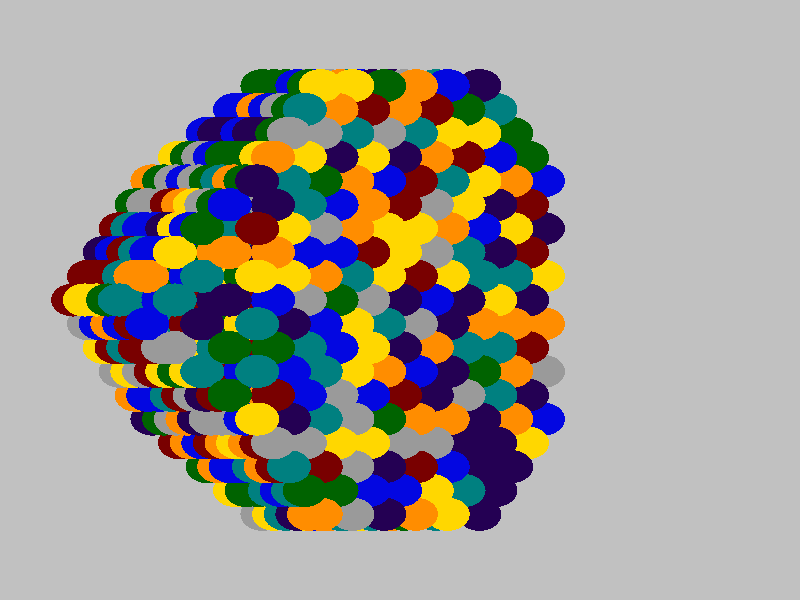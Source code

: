 #version 3.6;
#include "colors.inc"
#include "finish.inc"

global_settings {assumed_gamma 2.2 max_trace_level 6}
background {color Grey transmit 1.0}
camera {orthographic
  right -49.39*x up 49.39*y
  direction 1.00*z
  location <0,0,50.00> look_at <0,0,0>}


light_source {<  0.00,   0.00,  45.00> color White
  area_light <1.00, 0, 0>, <0, 1.00, 0>, 3, 3
  adaptive 1 jitter}
// no fog
#declare simple = finish {phong 0.7 ambient 0.4 diffuse 0.55}
#declare pale = finish {ambient 0.9 diffuse 0.30 roughness 0.001 specular 0.2 }
#declare intermediate = finish {ambient 0.4 diffuse 0.6 specular 0.1 roughness 0.04}
#declare vmd = finish {ambient 0.2 diffuse 0.80 phong 0.25 phong_size 10.0 specular 0.2 roughness 0.1}
#declare jmol = finish {ambient 0.4 diffuse 0.6 specular 1 roughness 0.001 metallic}
#declare ase2 = finish {ambient 0.2 brilliance 3 diffuse 0.6 metallic specular 0.7 roughness 0.04 reflection 0.15}
#declare ase3 = finish {ambient 0.4 brilliance 2 diffuse 0.6 metallic specular 1.0 roughness 0.001 reflection 0.0}
#declare glass = finish {ambient 0.4 diffuse 0.35 specular 1.0 roughness 0.001}
#declare glass2 = finish {ambient 0.3 diffuse 0.3 specular 1.0 reflection 0.25 roughness 0.001}
#declare Rcell = 0.100;
#declare Rbond = 0.100;

#macro atom(LOC, R, COL, TRANS, FIN)
  sphere{LOC, R texture{pigment{color COL transmit TRANS} finish{FIN}}}
#end
#macro constrain(LOC, R, COL, TRANS FIN)
union{torus{R, Rcell rotate 45*z texture{pigment{color COL transmit TRANS} finish{FIN}}}
     torus{R, Rcell rotate -45*z texture{pigment{color COL transmit TRANS} finish{FIN}}}
     translate LOC}
#end

// no cell vertices
atom(<-15.28,  -9.80, -24.10>, 1.36, rgbt <0.16, 0.00, 0.33, 0.00>, 0.0, ase3) // #0
atom(<-14.30,  -7.84, -25.79>, 1.36, rgbt <0.00, 0.39, 0.00, 0.00>, 0.0, ase3) // #1
atom(<-13.32,  -5.88, -27.49>, 1.36, rgbt <0.60, 0.60, 0.60, 0.00>, 0.0, ase3) // #2
atom(<-16.26,  -7.84, -22.40>, 1.36, rgbt <1.00, 0.55, 0.00, 0.00>, 0.0, ase3) // #3
atom(<-15.28,  -5.88, -24.10>, 1.36, rgbt <1.00, 0.84, 0.00, 0.00>, 0.0, ase3) // #4
atom(<-17.24,  -5.88, -20.70>, 1.36, rgbt <0.60, 0.60, 0.60, 0.00>, 0.0, ase3) // #5
atom(<-12.34,  -3.92, -29.19>, 1.36, rgbt <1.00, 0.84, 0.00, 0.00>, 0.0, ase3) // #6
atom(<-11.36,  -1.96, -30.89>, 1.36, rgbt <1.00, 0.55, 0.00, 0.00>, 0.0, ase3) // #7
atom(<-14.30,  -3.92, -25.79>, 1.36, rgbt <0.16, 0.00, 0.33, 0.00>, 0.0, ase3) // #8
atom(<-13.32,  -1.96, -27.49>, 1.36, rgbt <0.04, 0.06, 0.88, 0.00>, 0.0, ase3) // #9
atom(<-16.26,  -3.92, -22.40>, 1.36, rgbt <0.16, 0.00, 0.33, 0.00>, 0.0, ase3) // #10
atom(<-15.28,  -1.96, -24.10>, 1.36, rgbt <0.00, 0.39, 0.00, 0.00>, 0.0, ase3) // #11
atom(<-18.22,  -3.92, -19.00>, 1.36, rgbt <1.00, 0.84, 0.00, 0.00>, 0.0, ase3) // #12
atom(<-17.24,  -1.96, -20.70>, 1.36, rgbt <0.47, 0.00, 0.00, 0.00>, 0.0, ase3) // #13
atom(<-19.20,  -1.96, -17.31>, 1.36, rgbt <0.60, 0.60, 0.60, 0.00>, 0.0, ase3) // #14
atom(<-10.38,   0.00, -32.58>, 1.36, rgbt <0.00, 0.39, 0.00, 0.00>, 0.0, ase3) // #15
atom(<-12.34,   0.00, -29.19>, 1.36, rgbt <0.16, 0.00, 0.33, 0.00>, 0.0, ase3) // #16
atom(<-11.36,   1.96, -30.89>, 1.36, rgbt <0.04, 0.06, 0.88, 0.00>, 0.0, ase3) // #17
atom(<-14.30,   0.00, -25.79>, 1.36, rgbt <1.00, 0.84, 0.00, 0.00>, 0.0, ase3) // #18
atom(<-13.32,   1.96, -27.49>, 1.36, rgbt <1.00, 0.84, 0.00, 0.00>, 0.0, ase3) // #19
atom(<-16.26,   0.00, -22.40>, 1.36, rgbt <0.00, 0.50, 0.50, 0.00>, 0.0, ase3) // #20
atom(<-15.28,   1.96, -24.10>, 1.36, rgbt <0.47, 0.00, 0.00, 0.00>, 0.0, ase3) // #21
atom(<-18.22,   0.00, -19.00>, 1.36, rgbt <1.00, 0.55, 0.00, 0.00>, 0.0, ase3) // #22
atom(<-17.24,   1.96, -20.70>, 1.36, rgbt <0.00, 0.39, 0.00, 0.00>, 0.0, ase3) // #23
atom(<-20.18,   0.00, -15.61>, 1.36, rgbt <0.47, 0.00, 0.00, 0.00>, 0.0, ase3) // #24
atom(<-19.20,   1.96, -17.31>, 1.36, rgbt <0.47, 0.00, 0.00, 0.00>, 0.0, ase3) // #25
atom(<-12.34,   3.92, -29.19>, 1.36, rgbt <0.60, 0.60, 0.60, 0.00>, 0.0, ase3) // #26
atom(<-14.30,   3.92, -25.79>, 1.36, rgbt <0.60, 0.60, 0.60, 0.00>, 0.0, ase3) // #27
atom(<-13.32,   5.88, -27.49>, 1.36, rgbt <1.00, 0.84, 0.00, 0.00>, 0.0, ase3) // #28
atom(<-16.26,   3.92, -22.40>, 1.36, rgbt <0.47, 0.00, 0.00, 0.00>, 0.0, ase3) // #29
atom(<-15.28,   5.88, -24.10>, 1.36, rgbt <0.60, 0.60, 0.60, 0.00>, 0.0, ase3) // #30
atom(<-18.22,   3.92, -19.00>, 1.36, rgbt <0.16, 0.00, 0.33, 0.00>, 0.0, ase3) // #31
atom(<-17.24,   5.88, -20.70>, 1.36, rgbt <0.47, 0.00, 0.00, 0.00>, 0.0, ase3) // #32
atom(<-14.30,   7.84, -25.79>, 1.36, rgbt <0.04, 0.06, 0.88, 0.00>, 0.0, ase3) // #33
atom(<-16.26,   7.84, -22.40>, 1.36, rgbt <0.00, 0.39, 0.00, 0.00>, 0.0, ase3) // #34
atom(<-15.28,   9.80, -24.10>, 1.36, rgbt <1.00, 0.55, 0.00, 0.00>, 0.0, ase3) // #35
atom(<-11.88, -13.72, -22.14>, 1.36, rgbt <0.00, 0.39, 0.00, 0.00>, 0.0, ase3) // #36
atom(<-12.60,  -9.80, -24.81>, 1.36, rgbt <0.00, 0.50, 0.50, 0.00>, 0.0, ase3) // #37
atom(<-10.90, -11.76, -23.83>, 1.36, rgbt <0.60, 0.60, 0.60, 0.00>, 0.0, ase3) // #38
atom(< -9.92,  -9.80, -25.53>, 1.36, rgbt <0.00, 0.50, 0.50, 0.00>, 0.0, ase3) // #39
atom(<-13.58, -11.76, -23.12>, 1.36, rgbt <0.47, 0.00, 0.00, 0.00>, 0.0, ase3) // #40
atom(<-14.56,  -9.80, -21.42>, 1.36, rgbt <0.00, 0.39, 0.00, 0.00>, 0.0, ase3) // #41
atom(<-12.86, -11.76, -20.44>, 1.36, rgbt <1.00, 0.55, 0.00, 0.00>, 0.0, ase3) // #42
atom(<-11.88,  -9.80, -22.14>, 1.36, rgbt <0.00, 0.50, 0.50, 0.00>, 0.0, ase3) // #43
atom(<-13.84,  -9.80, -18.74>, 1.36, rgbt <0.60, 0.60, 0.60, 0.00>, 0.0, ase3) // #44
atom(<-10.64,  -5.88, -28.21>, 1.36, rgbt <0.16, 0.00, 0.33, 0.00>, 0.0, ase3) // #45
atom(< -8.94,  -7.84, -27.23>, 1.36, rgbt <0.47, 0.00, 0.00, 0.00>, 0.0, ase3) // #46
atom(< -7.96,  -5.88, -28.93>, 1.36, rgbt <1.00, 0.55, 0.00, 0.00>, 0.0, ase3) // #47
atom(<-11.62,  -7.84, -26.51>, 1.36, rgbt <1.00, 0.55, 0.00, 0.00>, 0.0, ase3) // #48
atom(<-12.60,  -5.88, -24.81>, 1.36, rgbt <1.00, 0.84, 0.00, 0.00>, 0.0, ase3) // #49
atom(<-10.90,  -7.84, -23.83>, 1.36, rgbt <0.60, 0.60, 0.60, 0.00>, 0.0, ase3) // #50
atom(< -9.92,  -5.88, -25.53>, 1.36, rgbt <0.00, 0.39, 0.00, 0.00>, 0.0, ase3) // #51
atom(<-13.58,  -7.84, -23.12>, 1.36, rgbt <1.00, 0.84, 0.00, 0.00>, 0.0, ase3) // #52
atom(<-14.56,  -5.88, -21.42>, 1.36, rgbt <1.00, 0.55, 0.00, 0.00>, 0.0, ase3) // #53
atom(<-12.86,  -7.84, -20.44>, 1.36, rgbt <0.16, 0.00, 0.33, 0.00>, 0.0, ase3) // #54
atom(<-11.88,  -5.88, -22.14>, 1.36, rgbt <0.60, 0.60, 0.60, 0.00>, 0.0, ase3) // #55
atom(<-15.54,  -7.84, -19.72>, 1.36, rgbt <0.04, 0.06, 0.88, 0.00>, 0.0, ase3) // #56
atom(<-16.52,  -5.88, -18.02>, 1.36, rgbt <1.00, 0.84, 0.00, 0.00>, 0.0, ase3) // #57
atom(<-14.82,  -7.84, -17.04>, 1.36, rgbt <0.04, 0.06, 0.88, 0.00>, 0.0, ase3) // #58
atom(<-13.84,  -5.88, -18.74>, 1.36, rgbt <0.00, 0.39, 0.00, 0.00>, 0.0, ase3) // #59
atom(<-15.80,  -5.88, -15.35>, 1.36, rgbt <0.60, 0.60, 0.60, 0.00>, 0.0, ase3) // #60
atom(< -8.68,  -1.96, -31.60>, 1.36, rgbt <0.16, 0.00, 0.33, 0.00>, 0.0, ase3) // #61
atom(< -6.98,  -3.92, -30.62>, 1.36, rgbt <0.00, 0.39, 0.00, 0.00>, 0.0, ase3) // #62
atom(< -6.00,  -1.96, -32.32>, 1.36, rgbt <0.16, 0.00, 0.33, 0.00>, 0.0, ase3) // #63
atom(< -9.66,  -3.92, -29.91>, 1.36, rgbt <0.60, 0.60, 0.60, 0.00>, 0.0, ase3) // #64
atom(<-10.64,  -1.96, -28.21>, 1.36, rgbt <0.04, 0.06, 0.88, 0.00>, 0.0, ase3) // #65
atom(< -8.94,  -3.92, -27.23>, 1.36, rgbt <0.00, 0.39, 0.00, 0.00>, 0.0, ase3) // #66
atom(< -7.96,  -1.96, -28.93>, 1.36, rgbt <0.04, 0.06, 0.88, 0.00>, 0.0, ase3) // #67
atom(<-11.62,  -3.92, -26.51>, 1.36, rgbt <0.47, 0.00, 0.00, 0.00>, 0.0, ase3) // #68
atom(<-12.60,  -1.96, -24.81>, 1.36, rgbt <0.04, 0.06, 0.88, 0.00>, 0.0, ase3) // #69
atom(<-10.90,  -3.92, -23.83>, 1.36, rgbt <0.47, 0.00, 0.00, 0.00>, 0.0, ase3) // #70
atom(< -9.92,  -1.96, -25.53>, 1.36, rgbt <1.00, 0.84, 0.00, 0.00>, 0.0, ase3) // #71
atom(<-13.58,  -3.92, -23.12>, 1.36, rgbt <1.00, 0.84, 0.00, 0.00>, 0.0, ase3) // #72
atom(<-14.56,  -1.96, -21.42>, 1.36, rgbt <0.00, 0.50, 0.50, 0.00>, 0.0, ase3) // #73
atom(<-12.86,  -3.92, -20.44>, 1.36, rgbt <0.16, 0.00, 0.33, 0.00>, 0.0, ase3) // #74
atom(<-11.88,  -1.96, -22.14>, 1.36, rgbt <1.00, 0.84, 0.00, 0.00>, 0.0, ase3) // #75
atom(<-15.54,  -3.92, -19.72>, 1.36, rgbt <0.47, 0.00, 0.00, 0.00>, 0.0, ase3) // #76
atom(<-16.52,  -1.96, -18.02>, 1.36, rgbt <1.00, 0.55, 0.00, 0.00>, 0.0, ase3) // #77
atom(<-14.82,  -3.92, -17.04>, 1.36, rgbt <0.00, 0.50, 0.50, 0.00>, 0.0, ase3) // #78
atom(<-13.84,  -1.96, -18.74>, 1.36, rgbt <0.00, 0.39, 0.00, 0.00>, 0.0, ase3) // #79
atom(<-17.50,  -3.92, -16.33>, 1.36, rgbt <0.47, 0.00, 0.00, 0.00>, 0.0, ase3) // #80
atom(<-18.48,  -1.96, -14.63>, 1.36, rgbt <0.04, 0.06, 0.88, 0.00>, 0.0, ase3) // #81
atom(<-16.78,  -3.92, -13.65>, 1.36, rgbt <0.00, 0.50, 0.50, 0.00>, 0.0, ase3) // #82
atom(<-15.80,  -1.96, -15.35>, 1.36, rgbt <1.00, 0.55, 0.00, 0.00>, 0.0, ase3) // #83
atom(<-17.76,  -1.96, -11.95>, 1.36, rgbt <1.00, 0.55, 0.00, 0.00>, 0.0, ase3) // #84
atom(< -5.02,   0.00, -34.02>, 1.36, rgbt <0.47, 0.00, 0.00, 0.00>, 0.0, ase3) // #85
atom(< -7.70,   0.00, -33.30>, 1.36, rgbt <0.16, 0.00, 0.33, 0.00>, 0.0, ase3) // #86
atom(< -8.68,   1.96, -31.60>, 1.36, rgbt <0.47, 0.00, 0.00, 0.00>, 0.0, ase3) // #87
atom(< -6.98,   0.00, -30.62>, 1.36, rgbt <0.00, 0.39, 0.00, 0.00>, 0.0, ase3) // #88
atom(< -6.00,   1.96, -32.32>, 1.36, rgbt <0.04, 0.06, 0.88, 0.00>, 0.0, ase3) // #89
atom(< -9.66,   0.00, -29.91>, 1.36, rgbt <0.60, 0.60, 0.60, 0.00>, 0.0, ase3) // #90
atom(<-10.64,   1.96, -28.21>, 1.36, rgbt <0.47, 0.00, 0.00, 0.00>, 0.0, ase3) // #91
atom(< -8.94,   0.00, -27.23>, 1.36, rgbt <0.16, 0.00, 0.33, 0.00>, 0.0, ase3) // #92
atom(< -7.96,   1.96, -28.93>, 1.36, rgbt <0.04, 0.06, 0.88, 0.00>, 0.0, ase3) // #93
atom(<-11.62,   0.00, -26.51>, 1.36, rgbt <0.16, 0.00, 0.33, 0.00>, 0.0, ase3) // #94
atom(<-12.60,   1.96, -24.81>, 1.36, rgbt <1.00, 0.84, 0.00, 0.00>, 0.0, ase3) // #95
atom(<-10.90,   0.00, -23.83>, 1.36, rgbt <0.47, 0.00, 0.00, 0.00>, 0.0, ase3) // #96
atom(< -9.92,   1.96, -25.53>, 1.36, rgbt <0.04, 0.06, 0.88, 0.00>, 0.0, ase3) // #97
atom(<-13.58,   0.00, -23.12>, 1.36, rgbt <0.60, 0.60, 0.60, 0.00>, 0.0, ase3) // #98
atom(<-14.56,   1.96, -21.42>, 1.36, rgbt <0.04, 0.06, 0.88, 0.00>, 0.0, ase3) // #99
atom(<-12.86,   0.00, -20.44>, 1.36, rgbt <1.00, 0.55, 0.00, 0.00>, 0.0, ase3) // #100
atom(<-11.88,   1.96, -22.14>, 1.36, rgbt <0.04, 0.06, 0.88, 0.00>, 0.0, ase3) // #101
atom(<-15.54,   0.00, -19.72>, 1.36, rgbt <0.47, 0.00, 0.00, 0.00>, 0.0, ase3) // #102
atom(<-16.52,   1.96, -18.02>, 1.36, rgbt <1.00, 0.55, 0.00, 0.00>, 0.0, ase3) // #103
atom(<-14.82,   0.00, -17.04>, 1.36, rgbt <0.47, 0.00, 0.00, 0.00>, 0.0, ase3) // #104
atom(<-13.84,   1.96, -18.74>, 1.36, rgbt <0.04, 0.06, 0.88, 0.00>, 0.0, ase3) // #105
atom(<-17.50,   0.00, -16.33>, 1.36, rgbt <0.60, 0.60, 0.60, 0.00>, 0.0, ase3) // #106
atom(<-18.48,   1.96, -14.63>, 1.36, rgbt <0.47, 0.00, 0.00, 0.00>, 0.0, ase3) // #107
atom(<-16.78,   0.00, -13.65>, 1.36, rgbt <0.00, 0.39, 0.00, 0.00>, 0.0, ase3) // #108
atom(<-15.80,   1.96, -15.35>, 1.36, rgbt <0.47, 0.00, 0.00, 0.00>, 0.0, ase3) // #109
atom(<-19.46,   0.00, -12.93>, 1.36, rgbt <1.00, 0.84, 0.00, 0.00>, 0.0, ase3) // #110
atom(<-18.74,   0.00, -10.25>, 1.36, rgbt <1.00, 0.84, 0.00, 0.00>, 0.0, ase3) // #111
atom(<-17.76,   1.96, -11.95>, 1.36, rgbt <0.47, 0.00, 0.00, 0.00>, 0.0, ase3) // #112
atom(< -6.98,   3.92, -30.62>, 1.36, rgbt <0.00, 0.39, 0.00, 0.00>, 0.0, ase3) // #113
atom(< -9.66,   3.92, -29.91>, 1.36, rgbt <0.60, 0.60, 0.60, 0.00>, 0.0, ase3) // #114
atom(<-10.64,   5.88, -28.21>, 1.36, rgbt <0.00, 0.50, 0.50, 0.00>, 0.0, ase3) // #115
atom(< -8.94,   3.92, -27.23>, 1.36, rgbt <0.00, 0.50, 0.50, 0.00>, 0.0, ase3) // #116
atom(< -7.96,   5.88, -28.93>, 1.36, rgbt <0.47, 0.00, 0.00, 0.00>, 0.0, ase3) // #117
atom(<-11.62,   3.92, -26.51>, 1.36, rgbt <0.00, 0.39, 0.00, 0.00>, 0.0, ase3) // #118
atom(<-12.60,   5.88, -24.81>, 1.36, rgbt <0.60, 0.60, 0.60, 0.00>, 0.0, ase3) // #119
atom(<-10.90,   3.92, -23.83>, 1.36, rgbt <0.60, 0.60, 0.60, 0.00>, 0.0, ase3) // #120
atom(< -9.92,   5.88, -25.53>, 1.36, rgbt <0.60, 0.60, 0.60, 0.00>, 0.0, ase3) // #121
atom(<-13.58,   3.92, -23.12>, 1.36, rgbt <0.60, 0.60, 0.60, 0.00>, 0.0, ase3) // #122
atom(<-14.56,   5.88, -21.42>, 1.36, rgbt <1.00, 0.84, 0.00, 0.00>, 0.0, ase3) // #123
atom(<-12.86,   3.92, -20.44>, 1.36, rgbt <0.00, 0.50, 0.50, 0.00>, 0.0, ase3) // #124
atom(<-11.88,   5.88, -22.14>, 1.36, rgbt <0.04, 0.06, 0.88, 0.00>, 0.0, ase3) // #125
atom(<-15.54,   3.92, -19.72>, 1.36, rgbt <0.04, 0.06, 0.88, 0.00>, 0.0, ase3) // #126
atom(<-16.52,   5.88, -18.02>, 1.36, rgbt <0.00, 0.50, 0.50, 0.00>, 0.0, ase3) // #127
atom(<-14.82,   3.92, -17.04>, 1.36, rgbt <0.60, 0.60, 0.60, 0.00>, 0.0, ase3) // #128
atom(<-13.84,   5.88, -18.74>, 1.36, rgbt <1.00, 0.55, 0.00, 0.00>, 0.0, ase3) // #129
atom(<-17.50,   3.92, -16.33>, 1.36, rgbt <0.04, 0.06, 0.88, 0.00>, 0.0, ase3) // #130
atom(<-16.78,   3.92, -13.65>, 1.36, rgbt <0.47, 0.00, 0.00, 0.00>, 0.0, ase3) // #131
atom(<-15.80,   5.88, -15.35>, 1.36, rgbt <0.04, 0.06, 0.88, 0.00>, 0.0, ase3) // #132
atom(< -8.94,   7.84, -27.23>, 1.36, rgbt <0.60, 0.60, 0.60, 0.00>, 0.0, ase3) // #133
atom(<-11.62,   7.84, -26.51>, 1.36, rgbt <0.00, 0.50, 0.50, 0.00>, 0.0, ase3) // #134
atom(<-12.60,   9.80, -24.81>, 1.36, rgbt <1.00, 0.84, 0.00, 0.00>, 0.0, ase3) // #135
atom(<-10.90,   7.84, -23.83>, 1.36, rgbt <0.00, 0.50, 0.50, 0.00>, 0.0, ase3) // #136
atom(< -9.92,   9.80, -25.53>, 1.36, rgbt <0.16, 0.00, 0.33, 0.00>, 0.0, ase3) // #137
atom(<-13.58,   7.84, -23.12>, 1.36, rgbt <0.00, 0.50, 0.50, 0.00>, 0.0, ase3) // #138
atom(<-14.56,   9.80, -21.42>, 1.36, rgbt <0.00, 0.39, 0.00, 0.00>, 0.0, ase3) // #139
atom(<-12.86,   7.84, -20.44>, 1.36, rgbt <0.04, 0.06, 0.88, 0.00>, 0.0, ase3) // #140
atom(<-11.88,   9.80, -22.14>, 1.36, rgbt <1.00, 0.84, 0.00, 0.00>, 0.0, ase3) // #141
atom(<-15.54,   7.84, -19.72>, 1.36, rgbt <0.60, 0.60, 0.60, 0.00>, 0.0, ase3) // #142
atom(<-14.82,   7.84, -17.04>, 1.36, rgbt <0.60, 0.60, 0.60, 0.00>, 0.0, ase3) // #143
atom(<-13.84,   9.80, -18.74>, 1.36, rgbt <0.60, 0.60, 0.60, 0.00>, 0.0, ase3) // #144
atom(<-10.90,  11.76, -23.83>, 1.36, rgbt <0.60, 0.60, 0.60, 0.00>, 0.0, ase3) // #145
atom(<-13.58,  11.76, -23.12>, 1.36, rgbt <1.00, 0.84, 0.00, 0.00>, 0.0, ase3) // #146
atom(<-12.86,  11.76, -20.44>, 1.36, rgbt <0.00, 0.39, 0.00, 0.00>, 0.0, ase3) // #147
atom(<-11.88,  13.72, -22.14>, 1.36, rgbt <0.04, 0.06, 0.88, 0.00>, 0.0, ase3) // #148
atom(< -8.49, -17.64, -20.18>, 1.36, rgbt <0.60, 0.60, 0.60, 0.00>, 0.0, ase3) // #149
atom(< -9.20, -13.72, -22.85>, 1.36, rgbt <0.60, 0.60, 0.60, 0.00>, 0.0, ase3) // #150
atom(< -7.51, -15.68, -21.87>, 1.36, rgbt <0.47, 0.00, 0.00, 0.00>, 0.0, ase3) // #151
atom(< -6.53, -13.72, -23.57>, 1.36, rgbt <0.04, 0.06, 0.88, 0.00>, 0.0, ase3) // #152
atom(<-10.18, -15.68, -21.16>, 1.36, rgbt <1.00, 0.84, 0.00, 0.00>, 0.0, ase3) // #153
atom(<-11.16, -13.72, -19.46>, 1.36, rgbt <1.00, 0.55, 0.00, 0.00>, 0.0, ase3) // #154
atom(< -9.47, -15.68, -18.48>, 1.36, rgbt <0.00, 0.39, 0.00, 0.00>, 0.0, ase3) // #155
atom(< -8.49, -13.72, -20.18>, 1.36, rgbt <1.00, 0.84, 0.00, 0.00>, 0.0, ase3) // #156
atom(<-10.45, -13.72, -16.78>, 1.36, rgbt <0.04, 0.06, 0.88, 0.00>, 0.0, ase3) // #157
atom(< -7.24,  -9.80, -26.25>, 1.36, rgbt <0.47, 0.00, 0.00, 0.00>, 0.0, ase3) // #158
atom(< -5.55, -11.76, -25.27>, 1.36, rgbt <0.00, 0.50, 0.50, 0.00>, 0.0, ase3) // #159
atom(< -4.57,  -9.80, -26.97>, 1.36, rgbt <1.00, 0.84, 0.00, 0.00>, 0.0, ase3) // #160
atom(< -8.22, -11.76, -24.55>, 1.36, rgbt <0.16, 0.00, 0.33, 0.00>, 0.0, ase3) // #161
atom(< -9.20,  -9.80, -22.85>, 1.36, rgbt <0.04, 0.06, 0.88, 0.00>, 0.0, ase3) // #162
atom(< -7.51, -11.76, -21.87>, 1.36, rgbt <0.00, 0.50, 0.50, 0.00>, 0.0, ase3) // #163
atom(< -6.53,  -9.80, -23.57>, 1.36, rgbt <1.00, 0.84, 0.00, 0.00>, 0.0, ase3) // #164
atom(<-10.18, -11.76, -21.16>, 1.36, rgbt <0.60, 0.60, 0.60, 0.00>, 0.0, ase3) // #165
atom(<-11.16,  -9.80, -19.46>, 1.36, rgbt <0.60, 0.60, 0.60, 0.00>, 0.0, ase3) // #166
atom(< -9.47, -11.76, -18.48>, 1.36, rgbt <0.16, 0.00, 0.33, 0.00>, 0.0, ase3) // #167
atom(< -8.49,  -9.80, -20.18>, 1.36, rgbt <0.04, 0.06, 0.88, 0.00>, 0.0, ase3) // #168
atom(<-12.14, -11.76, -17.76>, 1.36, rgbt <0.04, 0.06, 0.88, 0.00>, 0.0, ase3) // #169
atom(<-13.12,  -9.80, -16.06>, 1.36, rgbt <1.00, 0.55, 0.00, 0.00>, 0.0, ase3) // #170
atom(<-11.43, -11.76, -15.08>, 1.36, rgbt <0.47, 0.00, 0.00, 0.00>, 0.0, ase3) // #171
atom(<-10.45,  -9.80, -16.78>, 1.36, rgbt <0.04, 0.06, 0.88, 0.00>, 0.0, ase3) // #172
atom(<-12.41,  -9.80, -13.39>, 1.36, rgbt <0.16, 0.00, 0.33, 0.00>, 0.0, ase3) // #173
atom(< -5.28,  -5.88, -29.64>, 1.36, rgbt <0.04, 0.06, 0.88, 0.00>, 0.0, ase3) // #174
atom(< -3.59,  -7.84, -28.66>, 1.36, rgbt <0.00, 0.39, 0.00, 0.00>, 0.0, ase3) // #175
atom(< -2.61,  -5.88, -30.36>, 1.36, rgbt <0.00, 0.39, 0.00, 0.00>, 0.0, ase3) // #176
atom(< -6.26,  -7.84, -27.95>, 1.36, rgbt <1.00, 0.55, 0.00, 0.00>, 0.0, ase3) // #177
atom(< -7.24,  -5.88, -26.25>, 1.36, rgbt <0.60, 0.60, 0.60, 0.00>, 0.0, ase3) // #178
atom(< -5.55,  -7.84, -25.27>, 1.36, rgbt <1.00, 0.55, 0.00, 0.00>, 0.0, ase3) // #179
atom(< -4.57,  -5.88, -26.97>, 1.36, rgbt <0.00, 0.39, 0.00, 0.00>, 0.0, ase3) // #180
atom(< -8.22,  -7.84, -24.55>, 1.36, rgbt <1.00, 0.84, 0.00, 0.00>, 0.0, ase3) // #181
atom(< -9.20,  -5.88, -22.85>, 1.36, rgbt <0.00, 0.50, 0.50, 0.00>, 0.0, ase3) // #182
atom(< -7.51,  -7.84, -21.87>, 1.36, rgbt <0.60, 0.60, 0.60, 0.00>, 0.0, ase3) // #183
atom(< -6.53,  -5.88, -23.57>, 1.36, rgbt <1.00, 0.55, 0.00, 0.00>, 0.0, ase3) // #184
atom(<-10.18,  -7.84, -21.16>, 1.36, rgbt <0.00, 0.50, 0.50, 0.00>, 0.0, ase3) // #185
atom(<-11.16,  -5.88, -19.46>, 1.36, rgbt <1.00, 0.84, 0.00, 0.00>, 0.0, ase3) // #186
atom(< -9.47,  -7.84, -18.48>, 1.36, rgbt <0.00, 0.39, 0.00, 0.00>, 0.0, ase3) // #187
atom(< -8.49,  -5.88, -20.18>, 1.36, rgbt <0.04, 0.06, 0.88, 0.00>, 0.0, ase3) // #188
atom(<-12.14,  -7.84, -17.76>, 1.36, rgbt <0.47, 0.00, 0.00, 0.00>, 0.0, ase3) // #189
atom(<-13.12,  -5.88, -16.06>, 1.36, rgbt <1.00, 0.55, 0.00, 0.00>, 0.0, ase3) // #190
atom(<-11.43,  -7.84, -15.08>, 1.36, rgbt <0.60, 0.60, 0.60, 0.00>, 0.0, ase3) // #191
atom(<-10.45,  -5.88, -16.78>, 1.36, rgbt <0.00, 0.39, 0.00, 0.00>, 0.0, ase3) // #192
atom(<-14.10,  -7.84, -14.37>, 1.36, rgbt <0.00, 0.50, 0.50, 0.00>, 0.0, ase3) // #193
atom(<-15.08,  -5.88, -12.67>, 1.36, rgbt <0.47, 0.00, 0.00, 0.00>, 0.0, ase3) // #194
atom(<-13.39,  -7.84, -11.69>, 1.36, rgbt <0.47, 0.00, 0.00, 0.00>, 0.0, ase3) // #195
atom(<-12.41,  -5.88, -13.39>, 1.36, rgbt <0.60, 0.60, 0.60, 0.00>, 0.0, ase3) // #196
atom(<-14.37,  -5.88,  -9.99>, 1.36, rgbt <1.00, 0.84, 0.00, 0.00>, 0.0, ase3) // #197
atom(< -3.32,  -1.96, -33.04>, 1.36, rgbt <0.04, 0.06, 0.88, 0.00>, 0.0, ase3) // #198
atom(< -1.63,  -3.92, -32.06>, 1.36, rgbt <0.47, 0.00, 0.00, 0.00>, 0.0, ase3) // #199
atom(< -0.65,  -1.96, -33.76>, 1.36, rgbt <0.47, 0.00, 0.00, 0.00>, 0.0, ase3) // #200
atom(< -4.30,  -3.92, -31.34>, 1.36, rgbt <0.04, 0.06, 0.88, 0.00>, 0.0, ase3) // #201
atom(< -5.28,  -1.96, -29.64>, 1.36, rgbt <0.47, 0.00, 0.00, 0.00>, 0.0, ase3) // #202
atom(< -3.59,  -3.92, -28.66>, 1.36, rgbt <0.00, 0.39, 0.00, 0.00>, 0.0, ase3) // #203
atom(< -2.61,  -1.96, -30.36>, 1.36, rgbt <0.16, 0.00, 0.33, 0.00>, 0.0, ase3) // #204
atom(< -6.26,  -3.92, -27.95>, 1.36, rgbt <0.16, 0.00, 0.33, 0.00>, 0.0, ase3) // #205
atom(< -7.24,  -1.96, -26.25>, 1.36, rgbt <0.04, 0.06, 0.88, 0.00>, 0.0, ase3) // #206
atom(< -5.55,  -3.92, -25.27>, 1.36, rgbt <0.04, 0.06, 0.88, 0.00>, 0.0, ase3) // #207
atom(< -4.57,  -1.96, -26.97>, 1.36, rgbt <0.47, 0.00, 0.00, 0.00>, 0.0, ase3) // #208
atom(< -8.22,  -3.92, -24.55>, 1.36, rgbt <0.47, 0.00, 0.00, 0.00>, 0.0, ase3) // #209
atom(< -9.20,  -1.96, -22.85>, 1.36, rgbt <0.16, 0.00, 0.33, 0.00>, 0.0, ase3) // #210
atom(< -7.51,  -3.92, -21.87>, 1.36, rgbt <0.47, 0.00, 0.00, 0.00>, 0.0, ase3) // #211
atom(< -6.53,  -1.96, -23.57>, 1.36, rgbt <1.00, 0.84, 0.00, 0.00>, 0.0, ase3) // #212
atom(<-10.18,  -3.92, -21.16>, 1.36, rgbt <1.00, 0.84, 0.00, 0.00>, 0.0, ase3) // #213
atom(<-11.16,  -1.96, -19.46>, 1.36, rgbt <1.00, 0.84, 0.00, 0.00>, 0.0, ase3) // #214
atom(< -9.47,  -3.92, -18.48>, 1.36, rgbt <0.04, 0.06, 0.88, 0.00>, 0.0, ase3) // #215
atom(< -8.49,  -1.96, -20.18>, 1.36, rgbt <0.60, 0.60, 0.60, 0.00>, 0.0, ase3) // #216
atom(<-12.14,  -3.92, -17.76>, 1.36, rgbt <0.47, 0.00, 0.00, 0.00>, 0.0, ase3) // #217
atom(<-13.12,  -1.96, -16.06>, 1.36, rgbt <0.00, 0.50, 0.50, 0.00>, 0.0, ase3) // #218
atom(<-11.43,  -3.92, -15.08>, 1.36, rgbt <0.60, 0.60, 0.60, 0.00>, 0.0, ase3) // #219
atom(<-10.45,  -1.96, -16.78>, 1.36, rgbt <1.00, 0.84, 0.00, 0.00>, 0.0, ase3) // #220
atom(<-14.10,  -3.92, -14.37>, 1.36, rgbt <1.00, 0.55, 0.00, 0.00>, 0.0, ase3) // #221
atom(<-15.08,  -1.96, -12.67>, 1.36, rgbt <1.00, 0.84, 0.00, 0.00>, 0.0, ase3) // #222
atom(<-13.39,  -3.92, -11.69>, 1.36, rgbt <0.00, 0.50, 0.50, 0.00>, 0.0, ase3) // #223
atom(<-12.41,  -1.96, -13.39>, 1.36, rgbt <1.00, 0.55, 0.00, 0.00>, 0.0, ase3) // #224
atom(<-16.06,  -3.92, -10.97>, 1.36, rgbt <0.47, 0.00, 0.00, 0.00>, 0.0, ase3) // #225
atom(<-17.04,  -1.96,  -9.27>, 1.36, rgbt <0.04, 0.06, 0.88, 0.00>, 0.0, ase3) // #226
atom(<-15.35,  -3.92,  -8.29>, 1.36, rgbt <0.47, 0.00, 0.00, 0.00>, 0.0, ase3) // #227
atom(<-14.37,  -1.96,  -9.99>, 1.36, rgbt <0.00, 0.50, 0.50, 0.00>, 0.0, ase3) // #228
atom(<-16.33,  -1.96,  -6.60>, 1.36, rgbt <0.47, 0.00, 0.00, 0.00>, 0.0, ase3) // #229
atom(<  0.33,   0.00, -35.45>, 1.36, rgbt <0.16, 0.00, 0.33, 0.00>, 0.0, ase3) // #230
atom(< -2.34,   0.00, -34.74>, 1.36, rgbt <0.04, 0.06, 0.88, 0.00>, 0.0, ase3) // #231
atom(< -3.32,   1.96, -33.04>, 1.36, rgbt <0.00, 0.50, 0.50, 0.00>, 0.0, ase3) // #232
atom(< -1.63,   0.00, -32.06>, 1.36, rgbt <1.00, 0.55, 0.00, 0.00>, 0.0, ase3) // #233
atom(< -0.65,   1.96, -33.76>, 1.36, rgbt <0.16, 0.00, 0.33, 0.00>, 0.0, ase3) // #234
atom(< -4.30,   0.00, -31.34>, 1.36, rgbt <0.04, 0.06, 0.88, 0.00>, 0.0, ase3) // #235
atom(< -5.28,   1.96, -29.64>, 1.36, rgbt <0.60, 0.60, 0.60, 0.00>, 0.0, ase3) // #236
atom(< -3.59,   0.00, -28.66>, 1.36, rgbt <0.04, 0.06, 0.88, 0.00>, 0.0, ase3) // #237
atom(< -2.61,   1.96, -30.36>, 1.36, rgbt <0.16, 0.00, 0.33, 0.00>, 0.0, ase3) // #238
atom(< -6.26,   0.00, -27.95>, 1.36, rgbt <0.00, 0.50, 0.50, 0.00>, 0.0, ase3) // #239
atom(< -7.24,   1.96, -26.25>, 1.36, rgbt <1.00, 0.55, 0.00, 0.00>, 0.0, ase3) // #240
atom(< -5.55,   0.00, -25.27>, 1.36, rgbt <0.47, 0.00, 0.00, 0.00>, 0.0, ase3) // #241
atom(< -4.57,   1.96, -26.97>, 1.36, rgbt <0.04, 0.06, 0.88, 0.00>, 0.0, ase3) // #242
atom(< -8.22,   0.00, -24.55>, 1.36, rgbt <1.00, 0.84, 0.00, 0.00>, 0.0, ase3) // #243
atom(< -9.20,   1.96, -22.85>, 1.36, rgbt <0.00, 0.50, 0.50, 0.00>, 0.0, ase3) // #244
atom(< -7.51,   0.00, -21.87>, 1.36, rgbt <0.04, 0.06, 0.88, 0.00>, 0.0, ase3) // #245
atom(< -6.53,   1.96, -23.57>, 1.36, rgbt <0.60, 0.60, 0.60, 0.00>, 0.0, ase3) // #246
atom(<-10.18,   0.00, -21.16>, 1.36, rgbt <0.16, 0.00, 0.33, 0.00>, 0.0, ase3) // #247
atom(<-11.16,   1.96, -19.46>, 1.36, rgbt <0.00, 0.39, 0.00, 0.00>, 0.0, ase3) // #248
atom(< -9.47,   0.00, -18.48>, 1.36, rgbt <0.47, 0.00, 0.00, 0.00>, 0.0, ase3) // #249
atom(< -8.49,   1.96, -20.18>, 1.36, rgbt <0.60, 0.60, 0.60, 0.00>, 0.0, ase3) // #250
atom(<-12.14,   0.00, -17.76>, 1.36, rgbt <0.47, 0.00, 0.00, 0.00>, 0.0, ase3) // #251
atom(<-13.12,   1.96, -16.06>, 1.36, rgbt <0.16, 0.00, 0.33, 0.00>, 0.0, ase3) // #252
atom(<-11.43,   0.00, -15.08>, 1.36, rgbt <0.47, 0.00, 0.00, 0.00>, 0.0, ase3) // #253
atom(<-10.45,   1.96, -16.78>, 1.36, rgbt <0.04, 0.06, 0.88, 0.00>, 0.0, ase3) // #254
atom(<-14.10,   0.00, -14.37>, 1.36, rgbt <0.00, 0.50, 0.50, 0.00>, 0.0, ase3) // #255
atom(<-15.08,   1.96, -12.67>, 1.36, rgbt <0.04, 0.06, 0.88, 0.00>, 0.0, ase3) // #256
atom(<-13.39,   0.00, -11.69>, 1.36, rgbt <0.00, 0.39, 0.00, 0.00>, 0.0, ase3) // #257
atom(<-12.41,   1.96, -13.39>, 1.36, rgbt <1.00, 0.55, 0.00, 0.00>, 0.0, ase3) // #258
atom(<-16.06,   0.00, -10.97>, 1.36, rgbt <0.04, 0.06, 0.88, 0.00>, 0.0, ase3) // #259
atom(<-17.04,   1.96,  -9.27>, 1.36, rgbt <0.00, 0.50, 0.50, 0.00>, 0.0, ase3) // #260
atom(<-15.35,   0.00,  -8.29>, 1.36, rgbt <0.00, 0.50, 0.50, 0.00>, 0.0, ase3) // #261
atom(<-14.37,   1.96,  -9.99>, 1.36, rgbt <0.00, 0.50, 0.50, 0.00>, 0.0, ase3) // #262
atom(<-18.02,   0.00,  -7.58>, 1.36, rgbt <0.00, 0.39, 0.00, 0.00>, 0.0, ase3) // #263
atom(<-17.31,   0.00,  -4.90>, 1.36, rgbt <0.00, 0.50, 0.50, 0.00>, 0.0, ase3) // #264
atom(<-16.33,   1.96,  -6.60>, 1.36, rgbt <1.00, 0.55, 0.00, 0.00>, 0.0, ase3) // #265
atom(< -1.63,   3.92, -32.06>, 1.36, rgbt <0.00, 0.39, 0.00, 0.00>, 0.0, ase3) // #266
atom(< -4.30,   3.92, -31.34>, 1.36, rgbt <0.16, 0.00, 0.33, 0.00>, 0.0, ase3) // #267
atom(< -5.28,   5.88, -29.64>, 1.36, rgbt <0.16, 0.00, 0.33, 0.00>, 0.0, ase3) // #268
atom(< -3.59,   3.92, -28.66>, 1.36, rgbt <0.16, 0.00, 0.33, 0.00>, 0.0, ase3) // #269
atom(< -2.61,   5.88, -30.36>, 1.36, rgbt <0.16, 0.00, 0.33, 0.00>, 0.0, ase3) // #270
atom(< -6.26,   3.92, -27.95>, 1.36, rgbt <1.00, 0.55, 0.00, 0.00>, 0.0, ase3) // #271
atom(< -7.24,   5.88, -26.25>, 1.36, rgbt <0.04, 0.06, 0.88, 0.00>, 0.0, ase3) // #272
atom(< -5.55,   3.92, -25.27>, 1.36, rgbt <0.16, 0.00, 0.33, 0.00>, 0.0, ase3) // #273
atom(< -4.57,   5.88, -26.97>, 1.36, rgbt <0.47, 0.00, 0.00, 0.00>, 0.0, ase3) // #274
atom(< -8.22,   3.92, -24.55>, 1.36, rgbt <0.00, 0.39, 0.00, 0.00>, 0.0, ase3) // #275
atom(< -9.20,   5.88, -22.85>, 1.36, rgbt <1.00, 0.84, 0.00, 0.00>, 0.0, ase3) // #276
atom(< -7.51,   3.92, -21.87>, 1.36, rgbt <0.16, 0.00, 0.33, 0.00>, 0.0, ase3) // #277
atom(< -6.53,   5.88, -23.57>, 1.36, rgbt <1.00, 0.55, 0.00, 0.00>, 0.0, ase3) // #278
atom(<-10.18,   3.92, -21.16>, 1.36, rgbt <0.00, 0.50, 0.50, 0.00>, 0.0, ase3) // #279
atom(<-11.16,   5.88, -19.46>, 1.36, rgbt <0.47, 0.00, 0.00, 0.00>, 0.0, ase3) // #280
atom(< -9.47,   3.92, -18.48>, 1.36, rgbt <0.47, 0.00, 0.00, 0.00>, 0.0, ase3) // #281
atom(< -8.49,   5.88, -20.18>, 1.36, rgbt <0.00, 0.39, 0.00, 0.00>, 0.0, ase3) // #282
atom(<-12.14,   3.92, -17.76>, 1.36, rgbt <1.00, 0.55, 0.00, 0.00>, 0.0, ase3) // #283
atom(<-13.12,   5.88, -16.06>, 1.36, rgbt <1.00, 0.55, 0.00, 0.00>, 0.0, ase3) // #284
atom(<-11.43,   3.92, -15.08>, 1.36, rgbt <0.00, 0.50, 0.50, 0.00>, 0.0, ase3) // #285
atom(<-10.45,   5.88, -16.78>, 1.36, rgbt <0.04, 0.06, 0.88, 0.00>, 0.0, ase3) // #286
atom(<-14.10,   3.92, -14.37>, 1.36, rgbt <0.00, 0.50, 0.50, 0.00>, 0.0, ase3) // #287
atom(<-15.08,   5.88, -12.67>, 1.36, rgbt <0.04, 0.06, 0.88, 0.00>, 0.0, ase3) // #288
atom(<-13.39,   3.92, -11.69>, 1.36, rgbt <0.00, 0.39, 0.00, 0.00>, 0.0, ase3) // #289
atom(<-12.41,   5.88, -13.39>, 1.36, rgbt <0.04, 0.06, 0.88, 0.00>, 0.0, ase3) // #290
atom(<-16.06,   3.92, -10.97>, 1.36, rgbt <0.00, 0.50, 0.50, 0.00>, 0.0, ase3) // #291
atom(<-15.35,   3.92,  -8.29>, 1.36, rgbt <0.04, 0.06, 0.88, 0.00>, 0.0, ase3) // #292
atom(<-14.37,   5.88,  -9.99>, 1.36, rgbt <0.16, 0.00, 0.33, 0.00>, 0.0, ase3) // #293
atom(< -3.59,   7.84, -28.66>, 1.36, rgbt <1.00, 0.55, 0.00, 0.00>, 0.0, ase3) // #294
atom(< -6.26,   7.84, -27.95>, 1.36, rgbt <0.60, 0.60, 0.60, 0.00>, 0.0, ase3) // #295
atom(< -7.24,   9.80, -26.25>, 1.36, rgbt <0.16, 0.00, 0.33, 0.00>, 0.0, ase3) // #296
atom(< -5.55,   7.84, -25.27>, 1.36, rgbt <0.60, 0.60, 0.60, 0.00>, 0.0, ase3) // #297
atom(< -4.57,   9.80, -26.97>, 1.36, rgbt <0.47, 0.00, 0.00, 0.00>, 0.0, ase3) // #298
atom(< -8.22,   7.84, -24.55>, 1.36, rgbt <1.00, 0.84, 0.00, 0.00>, 0.0, ase3) // #299
atom(< -9.20,   9.80, -22.85>, 1.36, rgbt <0.00, 0.50, 0.50, 0.00>, 0.0, ase3) // #300
atom(< -7.51,   7.84, -21.87>, 1.36, rgbt <0.00, 0.50, 0.50, 0.00>, 0.0, ase3) // #301
atom(< -6.53,   9.80, -23.57>, 1.36, rgbt <0.00, 0.39, 0.00, 0.00>, 0.0, ase3) // #302
atom(<-10.18,   7.84, -21.16>, 1.36, rgbt <0.04, 0.06, 0.88, 0.00>, 0.0, ase3) // #303
atom(<-11.16,   9.80, -19.46>, 1.36, rgbt <1.00, 0.84, 0.00, 0.00>, 0.0, ase3) // #304
atom(< -9.47,   7.84, -18.48>, 1.36, rgbt <0.16, 0.00, 0.33, 0.00>, 0.0, ase3) // #305
atom(< -8.49,   9.80, -20.18>, 1.36, rgbt <1.00, 0.55, 0.00, 0.00>, 0.0, ase3) // #306
atom(<-12.14,   7.84, -17.76>, 1.36, rgbt <1.00, 0.84, 0.00, 0.00>, 0.0, ase3) // #307
atom(<-13.12,   9.80, -16.06>, 1.36, rgbt <0.04, 0.06, 0.88, 0.00>, 0.0, ase3) // #308
atom(<-11.43,   7.84, -15.08>, 1.36, rgbt <1.00, 0.55, 0.00, 0.00>, 0.0, ase3) // #309
atom(<-10.45,   9.80, -16.78>, 1.36, rgbt <0.47, 0.00, 0.00, 0.00>, 0.0, ase3) // #310
atom(<-14.10,   7.84, -14.37>, 1.36, rgbt <0.47, 0.00, 0.00, 0.00>, 0.0, ase3) // #311
atom(<-13.39,   7.84, -11.69>, 1.36, rgbt <1.00, 0.55, 0.00, 0.00>, 0.0, ase3) // #312
atom(<-12.41,   9.80, -13.39>, 1.36, rgbt <0.60, 0.60, 0.60, 0.00>, 0.0, ase3) // #313
atom(< -5.55,  11.76, -25.27>, 1.36, rgbt <1.00, 0.84, 0.00, 0.00>, 0.0, ase3) // #314
atom(< -8.22,  11.76, -24.55>, 1.36, rgbt <0.16, 0.00, 0.33, 0.00>, 0.0, ase3) // #315
atom(< -9.20,  13.72, -22.85>, 1.36, rgbt <0.00, 0.39, 0.00, 0.00>, 0.0, ase3) // #316
atom(< -7.51,  11.76, -21.87>, 1.36, rgbt <1.00, 0.84, 0.00, 0.00>, 0.0, ase3) // #317
atom(< -6.53,  13.72, -23.57>, 1.36, rgbt <1.00, 0.84, 0.00, 0.00>, 0.0, ase3) // #318
atom(<-10.18,  11.76, -21.16>, 1.36, rgbt <0.00, 0.50, 0.50, 0.00>, 0.0, ase3) // #319
atom(<-11.16,  13.72, -19.46>, 1.36, rgbt <0.16, 0.00, 0.33, 0.00>, 0.0, ase3) // #320
atom(< -9.47,  11.76, -18.48>, 1.36, rgbt <0.04, 0.06, 0.88, 0.00>, 0.0, ase3) // #321
atom(< -8.49,  13.72, -20.18>, 1.36, rgbt <1.00, 0.84, 0.00, 0.00>, 0.0, ase3) // #322
atom(<-12.14,  11.76, -17.76>, 1.36, rgbt <0.60, 0.60, 0.60, 0.00>, 0.0, ase3) // #323
atom(<-11.43,  11.76, -15.08>, 1.36, rgbt <0.04, 0.06, 0.88, 0.00>, 0.0, ase3) // #324
atom(<-10.45,  13.72, -16.78>, 1.36, rgbt <0.16, 0.00, 0.33, 0.00>, 0.0, ase3) // #325
atom(< -7.51,  15.68, -21.87>, 1.36, rgbt <1.00, 0.84, 0.00, 0.00>, 0.0, ase3) // #326
atom(<-10.18,  15.68, -21.16>, 1.36, rgbt <0.04, 0.06, 0.88, 0.00>, 0.0, ase3) // #327
atom(< -9.47,  15.68, -18.48>, 1.36, rgbt <0.04, 0.06, 0.88, 0.00>, 0.0, ase3) // #328
atom(< -8.49,  17.64, -20.18>, 1.36, rgbt <0.00, 0.39, 0.00, 0.00>, 0.0, ase3) // #329
atom(< -5.81, -17.64, -20.89>, 1.36, rgbt <1.00, 0.84, 0.00, 0.00>, 0.0, ase3) // #330
atom(< -3.13, -17.64, -21.61>, 1.36, rgbt <0.00, 0.50, 0.50, 0.00>, 0.0, ase3) // #331
atom(< -7.77, -17.64, -17.50>, 1.36, rgbt <1.00, 0.84, 0.00, 0.00>, 0.0, ase3) // #332
atom(< -5.09, -17.64, -18.22>, 1.36, rgbt <0.04, 0.06, 0.88, 0.00>, 0.0, ase3) // #333
atom(< -7.05, -17.64, -14.82>, 1.36, rgbt <0.00, 0.50, 0.50, 0.00>, 0.0, ase3) // #334
atom(< -3.85, -13.72, -24.29>, 1.36, rgbt <0.60, 0.60, 0.60, 0.00>, 0.0, ase3) // #335
atom(< -2.15, -15.68, -23.31>, 1.36, rgbt <1.00, 0.55, 0.00, 0.00>, 0.0, ase3) // #336
atom(< -1.17, -13.72, -25.01>, 1.36, rgbt <0.00, 0.50, 0.50, 0.00>, 0.0, ase3) // #337
atom(< -4.83, -15.68, -22.59>, 1.36, rgbt <0.00, 0.50, 0.50, 0.00>, 0.0, ase3) // #338
atom(< -5.81, -13.72, -20.89>, 1.36, rgbt <0.04, 0.06, 0.88, 0.00>, 0.0, ase3) // #339
atom(< -4.11, -15.68, -19.91>, 1.36, rgbt <0.00, 0.50, 0.50, 0.00>, 0.0, ase3) // #340
atom(< -3.13, -13.72, -21.61>, 1.36, rgbt <0.47, 0.00, 0.00, 0.00>, 0.0, ase3) // #341
atom(< -6.79, -15.68, -19.20>, 1.36, rgbt <0.00, 0.50, 0.50, 0.00>, 0.0, ase3) // #342
atom(< -7.77, -13.72, -17.50>, 1.36, rgbt <0.00, 0.50, 0.50, 0.00>, 0.0, ase3) // #343
atom(< -6.07, -15.68, -16.52>, 1.36, rgbt <0.60, 0.60, 0.60, 0.00>, 0.0, ase3) // #344
atom(< -5.09, -13.72, -18.22>, 1.36, rgbt <0.00, 0.39, 0.00, 0.00>, 0.0, ase3) // #345
atom(< -8.75, -15.68, -15.80>, 1.36, rgbt <0.00, 0.39, 0.00, 0.00>, 0.0, ase3) // #346
atom(< -9.73, -13.72, -14.10>, 1.36, rgbt <0.04, 0.06, 0.88, 0.00>, 0.0, ase3) // #347
atom(< -8.03, -15.68, -13.12>, 1.36, rgbt <0.00, 0.50, 0.50, 0.00>, 0.0, ase3) // #348
atom(< -7.05, -13.72, -14.82>, 1.36, rgbt <0.60, 0.60, 0.60, 0.00>, 0.0, ase3) // #349
atom(< -9.01, -13.72, -11.43>, 1.36, rgbt <0.00, 0.50, 0.50, 0.00>, 0.0, ase3) // #350
atom(< -1.89,  -9.80, -27.68>, 1.36, rgbt <0.00, 0.39, 0.00, 0.00>, 0.0, ase3) // #351
atom(< -0.19, -11.76, -26.70>, 1.36, rgbt <1.00, 0.55, 0.00, 0.00>, 0.0, ase3) // #352
atom(<  0.79,  -9.80, -28.40>, 1.36, rgbt <1.00, 0.55, 0.00, 0.00>, 0.0, ase3) // #353
atom(< -2.87, -11.76, -25.99>, 1.36, rgbt <0.00, 0.39, 0.00, 0.00>, 0.0, ase3) // #354
atom(< -3.85,  -9.80, -24.29>, 1.36, rgbt <1.00, 0.55, 0.00, 0.00>, 0.0, ase3) // #355
atom(< -2.15, -11.76, -23.31>, 1.36, rgbt <0.00, 0.50, 0.50, 0.00>, 0.0, ase3) // #356
atom(< -1.17,  -9.80, -25.01>, 1.36, rgbt <0.16, 0.00, 0.33, 0.00>, 0.0, ase3) // #357
atom(< -4.83, -11.76, -22.59>, 1.36, rgbt <0.00, 0.50, 0.50, 0.00>, 0.0, ase3) // #358
atom(< -5.81,  -9.80, -20.89>, 1.36, rgbt <0.47, 0.00, 0.00, 0.00>, 0.0, ase3) // #359
atom(< -4.11, -11.76, -19.91>, 1.36, rgbt <1.00, 0.55, 0.00, 0.00>, 0.0, ase3) // #360
atom(< -3.13,  -9.80, -21.61>, 1.36, rgbt <1.00, 0.84, 0.00, 0.00>, 0.0, ase3) // #361
atom(< -6.79, -11.76, -19.20>, 1.36, rgbt <0.47, 0.00, 0.00, 0.00>, 0.0, ase3) // #362
atom(< -7.77,  -9.80, -17.50>, 1.36, rgbt <0.04, 0.06, 0.88, 0.00>, 0.0, ase3) // #363
atom(< -6.07, -11.76, -16.52>, 1.36, rgbt <0.47, 0.00, 0.00, 0.00>, 0.0, ase3) // #364
atom(< -5.09,  -9.80, -18.22>, 1.36, rgbt <0.00, 0.39, 0.00, 0.00>, 0.0, ase3) // #365
atom(< -8.75, -11.76, -15.80>, 1.36, rgbt <0.47, 0.00, 0.00, 0.00>, 0.0, ase3) // #366
atom(< -9.73,  -9.80, -14.10>, 1.36, rgbt <0.04, 0.06, 0.88, 0.00>, 0.0, ase3) // #367
atom(< -8.03, -11.76, -13.12>, 1.36, rgbt <0.04, 0.06, 0.88, 0.00>, 0.0, ase3) // #368
atom(< -7.05,  -9.80, -14.82>, 1.36, rgbt <1.00, 0.84, 0.00, 0.00>, 0.0, ase3) // #369
atom(<-10.71, -11.76, -12.41>, 1.36, rgbt <1.00, 0.55, 0.00, 0.00>, 0.0, ase3) // #370
atom(<-11.69,  -9.80, -10.71>, 1.36, rgbt <0.60, 0.60, 0.60, 0.00>, 0.0, ase3) // #371
atom(< -9.99, -11.76,  -9.73>, 1.36, rgbt <1.00, 0.84, 0.00, 0.00>, 0.0, ase3) // #372
atom(< -9.01,  -9.80, -11.43>, 1.36, rgbt <0.00, 0.39, 0.00, 0.00>, 0.0, ase3) // #373
atom(<-10.97,  -9.80,  -8.03>, 1.36, rgbt <0.60, 0.60, 0.60, 0.00>, 0.0, ase3) // #374
atom(<  0.07,  -5.88, -31.08>, 1.36, rgbt <1.00, 0.55, 0.00, 0.00>, 0.0, ase3) // #375
atom(<  1.77,  -7.84, -30.10>, 1.36, rgbt <0.00, 0.50, 0.50, 0.00>, 0.0, ase3) // #376
atom(<  2.75,  -5.88, -31.80>, 1.36, rgbt <0.00, 0.39, 0.00, 0.00>, 0.0, ase3) // #377
atom(< -0.91,  -7.84, -29.38>, 1.36, rgbt <0.00, 0.39, 0.00, 0.00>, 0.0, ase3) // #378
atom(< -1.89,  -5.88, -27.68>, 1.36, rgbt <1.00, 0.84, 0.00, 0.00>, 0.0, ase3) // #379
atom(< -0.19,  -7.84, -26.70>, 1.36, rgbt <0.16, 0.00, 0.33, 0.00>, 0.0, ase3) // #380
atom(<  0.79,  -5.88, -28.40>, 1.36, rgbt <0.04, 0.06, 0.88, 0.00>, 0.0, ase3) // #381
atom(< -2.87,  -7.84, -25.99>, 1.36, rgbt <0.47, 0.00, 0.00, 0.00>, 0.0, ase3) // #382
atom(< -3.85,  -5.88, -24.29>, 1.36, rgbt <1.00, 0.84, 0.00, 0.00>, 0.0, ase3) // #383
atom(< -2.15,  -7.84, -23.31>, 1.36, rgbt <1.00, 0.84, 0.00, 0.00>, 0.0, ase3) // #384
atom(< -1.17,  -5.88, -25.01>, 1.36, rgbt <1.00, 0.55, 0.00, 0.00>, 0.0, ase3) // #385
atom(< -4.83,  -7.84, -22.59>, 1.36, rgbt <0.00, 0.50, 0.50, 0.00>, 0.0, ase3) // #386
atom(< -5.81,  -5.88, -20.89>, 1.36, rgbt <0.16, 0.00, 0.33, 0.00>, 0.0, ase3) // #387
atom(< -4.11,  -7.84, -19.91>, 1.36, rgbt <0.60, 0.60, 0.60, 0.00>, 0.0, ase3) // #388
atom(< -3.13,  -5.88, -21.61>, 1.36, rgbt <0.04, 0.06, 0.88, 0.00>, 0.0, ase3) // #389
atom(< -6.79,  -7.84, -19.20>, 1.36, rgbt <1.00, 0.84, 0.00, 0.00>, 0.0, ase3) // #390
atom(< -7.77,  -5.88, -17.50>, 1.36, rgbt <0.00, 0.50, 0.50, 0.00>, 0.0, ase3) // #391
atom(< -6.07,  -7.84, -16.52>, 1.36, rgbt <1.00, 0.55, 0.00, 0.00>, 0.0, ase3) // #392
atom(< -5.09,  -5.88, -18.22>, 1.36, rgbt <0.60, 0.60, 0.60, 0.00>, 0.0, ase3) // #393
atom(< -8.75,  -7.84, -15.80>, 1.36, rgbt <0.04, 0.06, 0.88, 0.00>, 0.0, ase3) // #394
atom(< -9.73,  -5.88, -14.10>, 1.36, rgbt <0.00, 0.50, 0.50, 0.00>, 0.0, ase3) // #395
atom(< -8.03,  -7.84, -13.12>, 1.36, rgbt <0.16, 0.00, 0.33, 0.00>, 0.0, ase3) // #396
atom(< -7.05,  -5.88, -14.82>, 1.36, rgbt <0.00, 0.39, 0.00, 0.00>, 0.0, ase3) // #397
atom(<-10.71,  -7.84, -12.41>, 1.36, rgbt <0.04, 0.06, 0.88, 0.00>, 0.0, ase3) // #398
atom(<-11.69,  -5.88, -10.71>, 1.36, rgbt <0.04, 0.06, 0.88, 0.00>, 0.0, ase3) // #399
atom(< -9.99,  -7.84,  -9.73>, 1.36, rgbt <0.47, 0.00, 0.00, 0.00>, 0.0, ase3) // #400
atom(< -9.01,  -5.88, -11.43>, 1.36, rgbt <0.00, 0.50, 0.50, 0.00>, 0.0, ase3) // #401
atom(<-12.67,  -7.84,  -9.01>, 1.36, rgbt <0.60, 0.60, 0.60, 0.00>, 0.0, ase3) // #402
atom(<-13.65,  -5.88,  -7.31>, 1.36, rgbt <0.00, 0.39, 0.00, 0.00>, 0.0, ase3) // #403
atom(<-11.95,  -7.84,  -6.33>, 1.36, rgbt <0.16, 0.00, 0.33, 0.00>, 0.0, ase3) // #404
atom(<-10.97,  -5.88,  -8.03>, 1.36, rgbt <0.47, 0.00, 0.00, 0.00>, 0.0, ase3) // #405
atom(<-12.93,  -5.88,  -4.64>, 1.36, rgbt <1.00, 0.84, 0.00, 0.00>, 0.0, ase3) // #406
atom(<  2.03,  -1.96, -34.47>, 1.36, rgbt <1.00, 0.55, 0.00, 0.00>, 0.0, ase3) // #407
atom(<  3.73,  -3.92, -33.49>, 1.36, rgbt <0.60, 0.60, 0.60, 0.00>, 0.0, ase3) // #408
atom(<  1.05,  -3.92, -32.78>, 1.36, rgbt <0.16, 0.00, 0.33, 0.00>, 0.0, ase3) // #409
atom(<  0.07,  -1.96, -31.08>, 1.36, rgbt <0.60, 0.60, 0.60, 0.00>, 0.0, ase3) // #410
atom(<  1.77,  -3.92, -30.10>, 1.36, rgbt <0.00, 0.39, 0.00, 0.00>, 0.0, ase3) // #411
atom(<  2.75,  -1.96, -31.80>, 1.36, rgbt <0.00, 0.50, 0.50, 0.00>, 0.0, ase3) // #412
atom(< -0.91,  -3.92, -29.38>, 1.36, rgbt <0.00, 0.39, 0.00, 0.00>, 0.0, ase3) // #413
atom(< -1.89,  -1.96, -27.68>, 1.36, rgbt <0.00, 0.50, 0.50, 0.00>, 0.0, ase3) // #414
atom(< -0.19,  -3.92, -26.70>, 1.36, rgbt <1.00, 0.55, 0.00, 0.00>, 0.0, ase3) // #415
atom(<  0.79,  -1.96, -28.40>, 1.36, rgbt <0.00, 0.50, 0.50, 0.00>, 0.0, ase3) // #416
atom(< -2.87,  -3.92, -25.99>, 1.36, rgbt <0.16, 0.00, 0.33, 0.00>, 0.0, ase3) // #417
atom(< -3.85,  -1.96, -24.29>, 1.36, rgbt <0.00, 0.50, 0.50, 0.00>, 0.0, ase3) // #418
atom(< -2.15,  -3.92, -23.31>, 1.36, rgbt <0.00, 0.39, 0.00, 0.00>, 0.0, ase3) // #419
atom(< -1.17,  -1.96, -25.01>, 1.36, rgbt <1.00, 0.84, 0.00, 0.00>, 0.0, ase3) // #420
atom(< -4.83,  -3.92, -22.59>, 1.36, rgbt <0.60, 0.60, 0.60, 0.00>, 0.0, ase3) // #421
atom(< -5.81,  -1.96, -20.89>, 1.36, rgbt <0.60, 0.60, 0.60, 0.00>, 0.0, ase3) // #422
atom(< -4.11,  -3.92, -19.91>, 1.36, rgbt <0.60, 0.60, 0.60, 0.00>, 0.0, ase3) // #423
atom(< -3.13,  -1.96, -21.61>, 1.36, rgbt <0.16, 0.00, 0.33, 0.00>, 0.0, ase3) // #424
atom(< -6.79,  -3.92, -19.20>, 1.36, rgbt <0.60, 0.60, 0.60, 0.00>, 0.0, ase3) // #425
atom(< -7.77,  -1.96, -17.50>, 1.36, rgbt <0.60, 0.60, 0.60, 0.00>, 0.0, ase3) // #426
atom(< -6.07,  -3.92, -16.52>, 1.36, rgbt <0.00, 0.50, 0.50, 0.00>, 0.0, ase3) // #427
atom(< -5.09,  -1.96, -18.22>, 1.36, rgbt <0.16, 0.00, 0.33, 0.00>, 0.0, ase3) // #428
atom(< -8.75,  -3.92, -15.80>, 1.36, rgbt <0.00, 0.39, 0.00, 0.00>, 0.0, ase3) // #429
atom(< -9.73,  -1.96, -14.10>, 1.36, rgbt <0.16, 0.00, 0.33, 0.00>, 0.0, ase3) // #430
atom(< -8.03,  -3.92, -13.12>, 1.36, rgbt <0.16, 0.00, 0.33, 0.00>, 0.0, ase3) // #431
atom(< -7.05,  -1.96, -14.82>, 1.36, rgbt <0.16, 0.00, 0.33, 0.00>, 0.0, ase3) // #432
atom(<-10.71,  -3.92, -12.41>, 1.36, rgbt <0.16, 0.00, 0.33, 0.00>, 0.0, ase3) // #433
atom(<-11.69,  -1.96, -10.71>, 1.36, rgbt <0.00, 0.50, 0.50, 0.00>, 0.0, ase3) // #434
atom(< -9.99,  -3.92,  -9.73>, 1.36, rgbt <0.16, 0.00, 0.33, 0.00>, 0.0, ase3) // #435
atom(< -9.01,  -1.96, -11.43>, 1.36, rgbt <0.47, 0.00, 0.00, 0.00>, 0.0, ase3) // #436
atom(<-12.67,  -3.92,  -9.01>, 1.36, rgbt <0.60, 0.60, 0.60, 0.00>, 0.0, ase3) // #437
atom(<-13.65,  -1.96,  -7.31>, 1.36, rgbt <0.00, 0.50, 0.50, 0.00>, 0.0, ase3) // #438
atom(<-11.95,  -3.92,  -6.33>, 1.36, rgbt <1.00, 0.84, 0.00, 0.00>, 0.0, ase3) // #439
atom(<-10.97,  -1.96,  -8.03>, 1.36, rgbt <0.04, 0.06, 0.88, 0.00>, 0.0, ase3) // #440
atom(<-14.63,  -3.92,  -5.62>, 1.36, rgbt <0.60, 0.60, 0.60, 0.00>, 0.0, ase3) // #441
atom(<-15.61,  -1.96,  -3.92>, 1.36, rgbt <0.04, 0.06, 0.88, 0.00>, 0.0, ase3) // #442
atom(<-13.91,  -3.92,  -2.94>, 1.36, rgbt <0.60, 0.60, 0.60, 0.00>, 0.0, ase3) // #443
atom(<-12.93,  -1.96,  -4.64>, 1.36, rgbt <0.47, 0.00, 0.00, 0.00>, 0.0, ase3) // #444
atom(<  2.03,   1.96, -34.47>, 1.36, rgbt <0.47, 0.00, 0.00, 0.00>, 0.0, ase3) // #445
atom(<  3.73,   0.00, -33.49>, 1.36, rgbt <0.00, 0.50, 0.50, 0.00>, 0.0, ase3) // #446
atom(<  1.05,   0.00, -32.78>, 1.36, rgbt <0.47, 0.00, 0.00, 0.00>, 0.0, ase3) // #447
atom(<  0.07,   1.96, -31.08>, 1.36, rgbt <1.00, 0.84, 0.00, 0.00>, 0.0, ase3) // #448
atom(<  1.77,   0.00, -30.10>, 1.36, rgbt <1.00, 0.84, 0.00, 0.00>, 0.0, ase3) // #449
atom(<  2.75,   1.96, -31.80>, 1.36, rgbt <1.00, 0.84, 0.00, 0.00>, 0.0, ase3) // #450
atom(< -0.91,   0.00, -29.38>, 1.36, rgbt <0.04, 0.06, 0.88, 0.00>, 0.0, ase3) // #451
atom(< -1.89,   1.96, -27.68>, 1.36, rgbt <0.47, 0.00, 0.00, 0.00>, 0.0, ase3) // #452
atom(< -0.19,   0.00, -26.70>, 1.36, rgbt <0.47, 0.00, 0.00, 0.00>, 0.0, ase3) // #453
atom(<  0.79,   1.96, -28.40>, 1.36, rgbt <0.00, 0.39, 0.00, 0.00>, 0.0, ase3) // #454
atom(< -2.87,   0.00, -25.99>, 1.36, rgbt <0.00, 0.39, 0.00, 0.00>, 0.0, ase3) // #455
atom(< -3.85,   1.96, -24.29>, 1.36, rgbt <0.47, 0.00, 0.00, 0.00>, 0.0, ase3) // #456
atom(< -2.15,   0.00, -23.31>, 1.36, rgbt <0.16, 0.00, 0.33, 0.00>, 0.0, ase3) // #457
atom(< -1.17,   1.96, -25.01>, 1.36, rgbt <1.00, 0.84, 0.00, 0.00>, 0.0, ase3) // #458
atom(< -4.83,   0.00, -22.59>, 1.36, rgbt <1.00, 0.84, 0.00, 0.00>, 0.0, ase3) // #459
atom(< -5.81,   1.96, -20.89>, 1.36, rgbt <0.60, 0.60, 0.60, 0.00>, 0.0, ase3) // #460
atom(< -4.11,   0.00, -19.91>, 1.36, rgbt <0.00, 0.50, 0.50, 0.00>, 0.0, ase3) // #461
atom(< -3.13,   1.96, -21.61>, 1.36, rgbt <1.00, 0.84, 0.00, 0.00>, 0.0, ase3) // #462
atom(< -6.79,   0.00, -19.20>, 1.36, rgbt <1.00, 0.55, 0.00, 0.00>, 0.0, ase3) // #463
atom(< -7.77,   1.96, -17.50>, 1.36, rgbt <0.00, 0.50, 0.50, 0.00>, 0.0, ase3) // #464
atom(< -6.07,   0.00, -16.52>, 1.36, rgbt <1.00, 0.55, 0.00, 0.00>, 0.0, ase3) // #465
atom(< -5.09,   1.96, -18.22>, 1.36, rgbt <0.47, 0.00, 0.00, 0.00>, 0.0, ase3) // #466
atom(< -8.75,   0.00, -15.80>, 1.36, rgbt <1.00, 0.55, 0.00, 0.00>, 0.0, ase3) // #467
atom(< -9.73,   1.96, -14.10>, 1.36, rgbt <0.04, 0.06, 0.88, 0.00>, 0.0, ase3) // #468
atom(< -8.03,   0.00, -13.12>, 1.36, rgbt <1.00, 0.55, 0.00, 0.00>, 0.0, ase3) // #469
atom(< -7.05,   1.96, -14.82>, 1.36, rgbt <0.47, 0.00, 0.00, 0.00>, 0.0, ase3) // #470
atom(<-10.71,   0.00, -12.41>, 1.36, rgbt <1.00, 0.55, 0.00, 0.00>, 0.0, ase3) // #471
atom(<-11.69,   1.96, -10.71>, 1.36, rgbt <0.16, 0.00, 0.33, 0.00>, 0.0, ase3) // #472
atom(< -9.99,   0.00,  -9.73>, 1.36, rgbt <0.04, 0.06, 0.88, 0.00>, 0.0, ase3) // #473
atom(< -9.01,   1.96, -11.43>, 1.36, rgbt <0.47, 0.00, 0.00, 0.00>, 0.0, ase3) // #474
atom(<-12.67,   0.00,  -9.01>, 1.36, rgbt <0.60, 0.60, 0.60, 0.00>, 0.0, ase3) // #475
atom(<-13.65,   1.96,  -7.31>, 1.36, rgbt <0.00, 0.39, 0.00, 0.00>, 0.0, ase3) // #476
atom(<-11.95,   0.00,  -6.33>, 1.36, rgbt <0.47, 0.00, 0.00, 0.00>, 0.0, ase3) // #477
atom(<-10.97,   1.96,  -8.03>, 1.36, rgbt <0.60, 0.60, 0.60, 0.00>, 0.0, ase3) // #478
atom(<-14.63,   0.00,  -5.62>, 1.36, rgbt <0.04, 0.06, 0.88, 0.00>, 0.0, ase3) // #479
atom(<-15.61,   1.96,  -3.92>, 1.36, rgbt <1.00, 0.55, 0.00, 0.00>, 0.0, ase3) // #480
atom(<-13.91,   0.00,  -2.94>, 1.36, rgbt <0.00, 0.50, 0.50, 0.00>, 0.0, ase3) // #481
atom(<-12.93,   1.96,  -4.64>, 1.36, rgbt <0.04, 0.06, 0.88, 0.00>, 0.0, ase3) // #482
atom(<  3.73,   3.92, -33.49>, 1.36, rgbt <0.00, 0.39, 0.00, 0.00>, 0.0, ase3) // #483
atom(<  1.05,   3.92, -32.78>, 1.36, rgbt <0.16, 0.00, 0.33, 0.00>, 0.0, ase3) // #484
atom(<  0.07,   5.88, -31.08>, 1.36, rgbt <0.00, 0.39, 0.00, 0.00>, 0.0, ase3) // #485
atom(<  1.77,   3.92, -30.10>, 1.36, rgbt <1.00, 0.55, 0.00, 0.00>, 0.0, ase3) // #486
atom(<  2.75,   5.88, -31.80>, 1.36, rgbt <0.60, 0.60, 0.60, 0.00>, 0.0, ase3) // #487
atom(< -0.91,   3.92, -29.38>, 1.36, rgbt <0.04, 0.06, 0.88, 0.00>, 0.0, ase3) // #488
atom(< -1.89,   5.88, -27.68>, 1.36, rgbt <1.00, 0.55, 0.00, 0.00>, 0.0, ase3) // #489
atom(< -0.19,   3.92, -26.70>, 1.36, rgbt <0.04, 0.06, 0.88, 0.00>, 0.0, ase3) // #490
atom(<  0.79,   5.88, -28.40>, 1.36, rgbt <0.47, 0.00, 0.00, 0.00>, 0.0, ase3) // #491
atom(< -2.87,   3.92, -25.99>, 1.36, rgbt <0.16, 0.00, 0.33, 0.00>, 0.0, ase3) // #492
atom(< -3.85,   5.88, -24.29>, 1.36, rgbt <1.00, 0.84, 0.00, 0.00>, 0.0, ase3) // #493
atom(< -2.15,   3.92, -23.31>, 1.36, rgbt <1.00, 0.55, 0.00, 0.00>, 0.0, ase3) // #494
atom(< -1.17,   5.88, -25.01>, 1.36, rgbt <0.47, 0.00, 0.00, 0.00>, 0.0, ase3) // #495
atom(< -4.83,   3.92, -22.59>, 1.36, rgbt <0.47, 0.00, 0.00, 0.00>, 0.0, ase3) // #496
atom(< -5.81,   5.88, -20.89>, 1.36, rgbt <0.00, 0.50, 0.50, 0.00>, 0.0, ase3) // #497
atom(< -4.11,   3.92, -19.91>, 1.36, rgbt <0.47, 0.00, 0.00, 0.00>, 0.0, ase3) // #498
atom(< -3.13,   5.88, -21.61>, 1.36, rgbt <1.00, 0.84, 0.00, 0.00>, 0.0, ase3) // #499
atom(< -6.79,   3.92, -19.20>, 1.36, rgbt <0.60, 0.60, 0.60, 0.00>, 0.0, ase3) // #500
atom(< -7.77,   5.88, -17.50>, 1.36, rgbt <1.00, 0.84, 0.00, 0.00>, 0.0, ase3) // #501
atom(< -6.07,   3.92, -16.52>, 1.36, rgbt <1.00, 0.55, 0.00, 0.00>, 0.0, ase3) // #502
atom(< -5.09,   5.88, -18.22>, 1.36, rgbt <1.00, 0.84, 0.00, 0.00>, 0.0, ase3) // #503
atom(< -8.75,   3.92, -15.80>, 1.36, rgbt <0.04, 0.06, 0.88, 0.00>, 0.0, ase3) // #504
atom(< -9.73,   5.88, -14.10>, 1.36, rgbt <0.16, 0.00, 0.33, 0.00>, 0.0, ase3) // #505
atom(< -8.03,   3.92, -13.12>, 1.36, rgbt <0.00, 0.50, 0.50, 0.00>, 0.0, ase3) // #506
atom(< -7.05,   5.88, -14.82>, 1.36, rgbt <1.00, 0.84, 0.00, 0.00>, 0.0, ase3) // #507
atom(<-10.71,   3.92, -12.41>, 1.36, rgbt <0.00, 0.39, 0.00, 0.00>, 0.0, ase3) // #508
atom(<-11.69,   5.88, -10.71>, 1.36, rgbt <1.00, 0.84, 0.00, 0.00>, 0.0, ase3) // #509
atom(< -9.99,   3.92,  -9.73>, 1.36, rgbt <0.04, 0.06, 0.88, 0.00>, 0.0, ase3) // #510
atom(< -9.01,   5.88, -11.43>, 1.36, rgbt <1.00, 0.55, 0.00, 0.00>, 0.0, ase3) // #511
atom(<-12.67,   3.92,  -9.01>, 1.36, rgbt <0.60, 0.60, 0.60, 0.00>, 0.0, ase3) // #512
atom(<-13.65,   5.88,  -7.31>, 1.36, rgbt <1.00, 0.84, 0.00, 0.00>, 0.0, ase3) // #513
atom(<-11.95,   3.92,  -6.33>, 1.36, rgbt <0.00, 0.39, 0.00, 0.00>, 0.0, ase3) // #514
atom(<-10.97,   5.88,  -8.03>, 1.36, rgbt <0.16, 0.00, 0.33, 0.00>, 0.0, ase3) // #515
atom(<-14.63,   3.92,  -5.62>, 1.36, rgbt <0.04, 0.06, 0.88, 0.00>, 0.0, ase3) // #516
atom(<-13.91,   3.92,  -2.94>, 1.36, rgbt <1.00, 0.84, 0.00, 0.00>, 0.0, ase3) // #517
atom(<-12.93,   5.88,  -4.64>, 1.36, rgbt <0.04, 0.06, 0.88, 0.00>, 0.0, ase3) // #518
atom(<  1.77,   7.84, -30.10>, 1.36, rgbt <0.47, 0.00, 0.00, 0.00>, 0.0, ase3) // #519
atom(< -0.91,   7.84, -29.38>, 1.36, rgbt <0.00, 0.50, 0.50, 0.00>, 0.0, ase3) // #520
atom(< -1.89,   9.80, -27.68>, 1.36, rgbt <0.04, 0.06, 0.88, 0.00>, 0.0, ase3) // #521
atom(< -0.19,   7.84, -26.70>, 1.36, rgbt <0.47, 0.00, 0.00, 0.00>, 0.0, ase3) // #522
atom(<  0.79,   9.80, -28.40>, 1.36, rgbt <0.47, 0.00, 0.00, 0.00>, 0.0, ase3) // #523
atom(< -2.87,   7.84, -25.99>, 1.36, rgbt <0.04, 0.06, 0.88, 0.00>, 0.0, ase3) // #524
atom(< -3.85,   9.80, -24.29>, 1.36, rgbt <0.60, 0.60, 0.60, 0.00>, 0.0, ase3) // #525
atom(< -2.15,   7.84, -23.31>, 1.36, rgbt <0.60, 0.60, 0.60, 0.00>, 0.0, ase3) // #526
atom(< -1.17,   9.80, -25.01>, 1.36, rgbt <0.60, 0.60, 0.60, 0.00>, 0.0, ase3) // #527
atom(< -4.83,   7.84, -22.59>, 1.36, rgbt <0.16, 0.00, 0.33, 0.00>, 0.0, ase3) // #528
atom(< -5.81,   9.80, -20.89>, 1.36, rgbt <0.16, 0.00, 0.33, 0.00>, 0.0, ase3) // #529
atom(< -4.11,   7.84, -19.91>, 1.36, rgbt <0.47, 0.00, 0.00, 0.00>, 0.0, ase3) // #530
atom(< -3.13,   9.80, -21.61>, 1.36, rgbt <1.00, 0.84, 0.00, 0.00>, 0.0, ase3) // #531
atom(< -6.79,   7.84, -19.20>, 1.36, rgbt <0.47, 0.00, 0.00, 0.00>, 0.0, ase3) // #532
atom(< -7.77,   9.80, -17.50>, 1.36, rgbt <0.00, 0.50, 0.50, 0.00>, 0.0, ase3) // #533
atom(< -6.07,   7.84, -16.52>, 1.36, rgbt <0.00, 0.50, 0.50, 0.00>, 0.0, ase3) // #534
atom(< -5.09,   9.80, -18.22>, 1.36, rgbt <0.00, 0.39, 0.00, 0.00>, 0.0, ase3) // #535
atom(< -8.75,   7.84, -15.80>, 1.36, rgbt <0.00, 0.39, 0.00, 0.00>, 0.0, ase3) // #536
atom(< -9.73,   9.80, -14.10>, 1.36, rgbt <0.16, 0.00, 0.33, 0.00>, 0.0, ase3) // #537
atom(< -8.03,   7.84, -13.12>, 1.36, rgbt <0.60, 0.60, 0.60, 0.00>, 0.0, ase3) // #538
atom(< -7.05,   9.80, -14.82>, 1.36, rgbt <1.00, 0.55, 0.00, 0.00>, 0.0, ase3) // #539
atom(<-10.71,   7.84, -12.41>, 1.36, rgbt <0.16, 0.00, 0.33, 0.00>, 0.0, ase3) // #540
atom(<-11.69,   9.80, -10.71>, 1.36, rgbt <0.00, 0.39, 0.00, 0.00>, 0.0, ase3) // #541
atom(< -9.99,   7.84,  -9.73>, 1.36, rgbt <0.16, 0.00, 0.33, 0.00>, 0.0, ase3) // #542
atom(< -9.01,   9.80, -11.43>, 1.36, rgbt <0.16, 0.00, 0.33, 0.00>, 0.0, ase3) // #543
atom(<-12.67,   7.84,  -9.01>, 1.36, rgbt <1.00, 0.84, 0.00, 0.00>, 0.0, ase3) // #544
atom(<-11.95,   7.84,  -6.33>, 1.36, rgbt <0.60, 0.60, 0.60, 0.00>, 0.0, ase3) // #545
atom(<-10.97,   9.80,  -8.03>, 1.36, rgbt <0.00, 0.50, 0.50, 0.00>, 0.0, ase3) // #546
atom(< -0.19,  11.76, -26.70>, 1.36, rgbt <1.00, 0.55, 0.00, 0.00>, 0.0, ase3) // #547
atom(< -2.87,  11.76, -25.99>, 1.36, rgbt <0.47, 0.00, 0.00, 0.00>, 0.0, ase3) // #548
atom(< -3.85,  13.72, -24.29>, 1.36, rgbt <1.00, 0.84, 0.00, 0.00>, 0.0, ase3) // #549
atom(< -2.15,  11.76, -23.31>, 1.36, rgbt <1.00, 0.55, 0.00, 0.00>, 0.0, ase3) // #550
atom(< -1.17,  13.72, -25.01>, 1.36, rgbt <0.04, 0.06, 0.88, 0.00>, 0.0, ase3) // #551
atom(< -4.83,  11.76, -22.59>, 1.36, rgbt <0.00, 0.50, 0.50, 0.00>, 0.0, ase3) // #552
atom(< -5.81,  13.72, -20.89>, 1.36, rgbt <0.16, 0.00, 0.33, 0.00>, 0.0, ase3) // #553
atom(< -4.11,  11.76, -19.91>, 1.36, rgbt <0.60, 0.60, 0.60, 0.00>, 0.0, ase3) // #554
atom(< -3.13,  13.72, -21.61>, 1.36, rgbt <1.00, 0.55, 0.00, 0.00>, 0.0, ase3) // #555
atom(< -6.79,  11.76, -19.20>, 1.36, rgbt <0.04, 0.06, 0.88, 0.00>, 0.0, ase3) // #556
atom(< -7.77,  13.72, -17.50>, 1.36, rgbt <0.00, 0.39, 0.00, 0.00>, 0.0, ase3) // #557
atom(< -6.07,  11.76, -16.52>, 1.36, rgbt <0.00, 0.50, 0.50, 0.00>, 0.0, ase3) // #558
atom(< -5.09,  13.72, -18.22>, 1.36, rgbt <1.00, 0.84, 0.00, 0.00>, 0.0, ase3) // #559
atom(< -8.75,  11.76, -15.80>, 1.36, rgbt <0.60, 0.60, 0.60, 0.00>, 0.0, ase3) // #560
atom(< -9.73,  13.72, -14.10>, 1.36, rgbt <0.04, 0.06, 0.88, 0.00>, 0.0, ase3) // #561
atom(< -8.03,  11.76, -13.12>, 1.36, rgbt <0.00, 0.50, 0.50, 0.00>, 0.0, ase3) // #562
atom(< -7.05,  13.72, -14.82>, 1.36, rgbt <0.60, 0.60, 0.60, 0.00>, 0.0, ase3) // #563
atom(<-10.71,  11.76, -12.41>, 1.36, rgbt <0.00, 0.39, 0.00, 0.00>, 0.0, ase3) // #564
atom(< -9.99,  11.76,  -9.73>, 1.36, rgbt <0.00, 0.39, 0.00, 0.00>, 0.0, ase3) // #565
atom(< -9.01,  13.72, -11.43>, 1.36, rgbt <0.16, 0.00, 0.33, 0.00>, 0.0, ase3) // #566
atom(< -2.15,  15.68, -23.31>, 1.36, rgbt <0.47, 0.00, 0.00, 0.00>, 0.0, ase3) // #567
atom(< -4.83,  15.68, -22.59>, 1.36, rgbt <0.00, 0.39, 0.00, 0.00>, 0.0, ase3) // #568
atom(< -5.81,  17.64, -20.89>, 1.36, rgbt <0.60, 0.60, 0.60, 0.00>, 0.0, ase3) // #569
atom(< -4.11,  15.68, -19.91>, 1.36, rgbt <0.16, 0.00, 0.33, 0.00>, 0.0, ase3) // #570
atom(< -3.13,  17.64, -21.61>, 1.36, rgbt <0.00, 0.50, 0.50, 0.00>, 0.0, ase3) // #571
atom(< -6.79,  15.68, -19.20>, 1.36, rgbt <0.00, 0.50, 0.50, 0.00>, 0.0, ase3) // #572
atom(< -7.77,  17.64, -17.50>, 1.36, rgbt <0.00, 0.39, 0.00, 0.00>, 0.0, ase3) // #573
atom(< -6.07,  15.68, -16.52>, 1.36, rgbt <0.00, 0.39, 0.00, 0.00>, 0.0, ase3) // #574
atom(< -5.09,  17.64, -18.22>, 1.36, rgbt <0.04, 0.06, 0.88, 0.00>, 0.0, ase3) // #575
atom(< -8.75,  15.68, -15.80>, 1.36, rgbt <1.00, 0.55, 0.00, 0.00>, 0.0, ase3) // #576
atom(< -8.03,  15.68, -13.12>, 1.36, rgbt <0.04, 0.06, 0.88, 0.00>, 0.0, ase3) // #577
atom(< -7.05,  17.64, -14.82>, 1.36, rgbt <0.00, 0.39, 0.00, 0.00>, 0.0, ase3) // #578
atom(< -0.45, -17.64, -22.33>, 1.36, rgbt <1.00, 0.55, 0.00, 0.00>, 0.0, ase3) // #579
atom(<  2.22, -17.64, -23.05>, 1.36, rgbt <0.00, 0.50, 0.50, 0.00>, 0.0, ase3) // #580
atom(< -2.41, -17.64, -18.93>, 1.36, rgbt <1.00, 0.84, 0.00, 0.00>, 0.0, ase3) // #581
atom(<  0.26, -17.64, -19.65>, 1.36, rgbt <0.00, 0.39, 0.00, 0.00>, 0.0, ase3) // #582
atom(< -4.37, -17.64, -15.54>, 1.36, rgbt <1.00, 0.55, 0.00, 0.00>, 0.0, ase3) // #583
atom(< -1.70, -17.64, -16.26>, 1.36, rgbt <0.00, 0.50, 0.50, 0.00>, 0.0, ase3) // #584
atom(< -6.33, -17.64, -12.14>, 1.36, rgbt <0.16, 0.00, 0.33, 0.00>, 0.0, ase3) // #585
atom(< -3.66, -17.64, -12.86>, 1.36, rgbt <0.00, 0.50, 0.50, 0.00>, 0.0, ase3) // #586
atom(< -5.62, -17.64,  -9.47>, 1.36, rgbt <1.00, 0.55, 0.00, 0.00>, 0.0, ase3) // #587
atom(<  1.51, -13.72, -25.72>, 1.36, rgbt <1.00, 0.84, 0.00, 0.00>, 0.0, ase3) // #588
atom(<  3.20, -15.68, -24.74>, 1.36, rgbt <0.00, 0.50, 0.50, 0.00>, 0.0, ase3) // #589
atom(<  4.18, -13.72, -26.44>, 1.36, rgbt <1.00, 0.55, 0.00, 0.00>, 0.0, ase3) // #590
atom(<  0.53, -15.68, -24.03>, 1.36, rgbt <0.00, 0.39, 0.00, 0.00>, 0.0, ase3) // #591
atom(< -0.45, -13.72, -22.33>, 1.36, rgbt <0.00, 0.39, 0.00, 0.00>, 0.0, ase3) // #592
atom(<  1.24, -15.68, -21.35>, 1.36, rgbt <1.00, 0.84, 0.00, 0.00>, 0.0, ase3) // #593
atom(<  2.22, -13.72, -23.05>, 1.36, rgbt <1.00, 0.84, 0.00, 0.00>, 0.0, ase3) // #594
atom(< -1.43, -15.68, -20.63>, 1.36, rgbt <1.00, 0.84, 0.00, 0.00>, 0.0, ase3) // #595
atom(< -2.41, -13.72, -18.93>, 1.36, rgbt <1.00, 0.84, 0.00, 0.00>, 0.0, ase3) // #596
atom(< -0.72, -15.68, -17.95>, 1.36, rgbt <0.16, 0.00, 0.33, 0.00>, 0.0, ase3) // #597
atom(<  0.26, -13.72, -19.65>, 1.36, rgbt <0.60, 0.60, 0.60, 0.00>, 0.0, ase3) // #598
atom(< -3.39, -15.68, -17.24>, 1.36, rgbt <0.60, 0.60, 0.60, 0.00>, 0.0, ase3) // #599
atom(< -4.37, -13.72, -15.54>, 1.36, rgbt <0.00, 0.39, 0.00, 0.00>, 0.0, ase3) // #600
atom(< -2.68, -15.68, -14.56>, 1.36, rgbt <0.00, 0.50, 0.50, 0.00>, 0.0, ase3) // #601
atom(< -1.70, -13.72, -16.26>, 1.36, rgbt <0.60, 0.60, 0.60, 0.00>, 0.0, ase3) // #602
atom(< -5.35, -15.68, -13.84>, 1.36, rgbt <1.00, 0.84, 0.00, 0.00>, 0.0, ase3) // #603
atom(< -6.33, -13.72, -12.14>, 1.36, rgbt <1.00, 0.84, 0.00, 0.00>, 0.0, ase3) // #604
atom(< -4.64, -15.68, -11.16>, 1.36, rgbt <0.47, 0.00, 0.00, 0.00>, 0.0, ase3) // #605
atom(< -3.66, -13.72, -12.86>, 1.36, rgbt <0.00, 0.39, 0.00, 0.00>, 0.0, ase3) // #606
atom(< -7.31, -15.68, -10.45>, 1.36, rgbt <0.04, 0.06, 0.88, 0.00>, 0.0, ase3) // #607
atom(< -8.29, -13.72,  -8.75>, 1.36, rgbt <1.00, 0.55, 0.00, 0.00>, 0.0, ase3) // #608
atom(< -6.60, -15.68,  -7.77>, 1.36, rgbt <0.00, 0.50, 0.50, 0.00>, 0.0, ase3) // #609
atom(< -5.62, -13.72,  -9.47>, 1.36, rgbt <0.16, 0.00, 0.33, 0.00>, 0.0, ase3) // #610
atom(< -7.58, -13.72,  -6.07>, 1.36, rgbt <0.47, 0.00, 0.00, 0.00>, 0.0, ase3) // #611
atom(<  3.47,  -9.80, -29.12>, 1.36, rgbt <0.00, 0.39, 0.00, 0.00>, 0.0, ase3) // #612
atom(<  5.16, -11.76, -28.14>, 1.36, rgbt <0.16, 0.00, 0.33, 0.00>, 0.0, ase3) // #613
atom(<  6.14,  -9.80, -29.84>, 1.36, rgbt <1.00, 0.84, 0.00, 0.00>, 0.0, ase3) // #614
atom(<  2.49, -11.76, -27.42>, 1.36, rgbt <0.47, 0.00, 0.00, 0.00>, 0.0, ase3) // #615
atom(<  1.51,  -9.80, -25.72>, 1.36, rgbt <1.00, 0.84, 0.00, 0.00>, 0.0, ase3) // #616
atom(<  3.20, -11.76, -24.74>, 1.36, rgbt <1.00, 0.84, 0.00, 0.00>, 0.0, ase3) // #617
atom(<  4.18,  -9.80, -26.44>, 1.36, rgbt <0.16, 0.00, 0.33, 0.00>, 0.0, ase3) // #618
atom(<  0.53, -11.76, -24.03>, 1.36, rgbt <0.16, 0.00, 0.33, 0.00>, 0.0, ase3) // #619
atom(< -0.45,  -9.80, -22.33>, 1.36, rgbt <1.00, 0.84, 0.00, 0.00>, 0.0, ase3) // #620
atom(<  1.24, -11.76, -21.35>, 1.36, rgbt <0.00, 0.39, 0.00, 0.00>, 0.0, ase3) // #621
atom(<  2.22,  -9.80, -23.05>, 1.36, rgbt <1.00, 0.84, 0.00, 0.00>, 0.0, ase3) // #622
atom(< -1.43, -11.76, -20.63>, 1.36, rgbt <0.00, 0.39, 0.00, 0.00>, 0.0, ase3) // #623
atom(< -2.41,  -9.80, -18.93>, 1.36, rgbt <0.00, 0.50, 0.50, 0.00>, 0.0, ase3) // #624
atom(< -0.72, -11.76, -17.95>, 1.36, rgbt <1.00, 0.84, 0.00, 0.00>, 0.0, ase3) // #625
atom(<  0.26,  -9.80, -19.65>, 1.36, rgbt <0.04, 0.06, 0.88, 0.00>, 0.0, ase3) // #626
atom(< -3.39, -11.76, -17.24>, 1.36, rgbt <0.00, 0.39, 0.00, 0.00>, 0.0, ase3) // #627
atom(< -4.37,  -9.80, -15.54>, 1.36, rgbt <0.00, 0.39, 0.00, 0.00>, 0.0, ase3) // #628
atom(< -2.68, -11.76, -14.56>, 1.36, rgbt <0.04, 0.06, 0.88, 0.00>, 0.0, ase3) // #629
atom(< -1.70,  -9.80, -16.26>, 1.36, rgbt <1.00, 0.55, 0.00, 0.00>, 0.0, ase3) // #630
atom(< -5.35, -11.76, -13.84>, 1.36, rgbt <0.00, 0.39, 0.00, 0.00>, 0.0, ase3) // #631
atom(< -6.33,  -9.80, -12.14>, 1.36, rgbt <0.47, 0.00, 0.00, 0.00>, 0.0, ase3) // #632
atom(< -4.64, -11.76, -11.16>, 1.36, rgbt <0.16, 0.00, 0.33, 0.00>, 0.0, ase3) // #633
atom(< -3.66,  -9.80, -12.86>, 1.36, rgbt <0.00, 0.50, 0.50, 0.00>, 0.0, ase3) // #634
atom(< -7.31, -11.76, -10.45>, 1.36, rgbt <0.60, 0.60, 0.60, 0.00>, 0.0, ase3) // #635
atom(< -8.29,  -9.80,  -8.75>, 1.36, rgbt <0.00, 0.50, 0.50, 0.00>, 0.0, ase3) // #636
atom(< -6.60, -11.76,  -7.77>, 1.36, rgbt <1.00, 0.84, 0.00, 0.00>, 0.0, ase3) // #637
atom(< -5.62,  -9.80,  -9.47>, 1.36, rgbt <0.16, 0.00, 0.33, 0.00>, 0.0, ase3) // #638
atom(< -9.27, -11.76,  -7.05>, 1.36, rgbt <1.00, 0.55, 0.00, 0.00>, 0.0, ase3) // #639
atom(<-10.25,  -9.80,  -5.35>, 1.36, rgbt <0.60, 0.60, 0.60, 0.00>, 0.0, ase3) // #640
atom(< -8.56, -11.76,  -4.37>, 1.36, rgbt <0.47, 0.00, 0.00, 0.00>, 0.0, ase3) // #641
atom(< -7.58,  -9.80,  -6.07>, 1.36, rgbt <1.00, 0.55, 0.00, 0.00>, 0.0, ase3) // #642
atom(< -9.54,  -9.80,  -2.68>, 1.36, rgbt <0.04, 0.06, 0.88, 0.00>, 0.0, ase3) // #643
atom(<  5.43,  -5.88, -32.51>, 1.36, rgbt <0.16, 0.00, 0.33, 0.00>, 0.0, ase3) // #644
atom(<  7.12,  -7.84, -31.53>, 1.36, rgbt <1.00, 0.84, 0.00, 0.00>, 0.0, ase3) // #645
atom(<  4.45,  -7.84, -30.82>, 1.36, rgbt <1.00, 0.84, 0.00, 0.00>, 0.0, ase3) // #646
atom(<  3.47,  -5.88, -29.12>, 1.36, rgbt <0.60, 0.60, 0.60, 0.00>, 0.0, ase3) // #647
atom(<  5.16,  -7.84, -28.14>, 1.36, rgbt <0.04, 0.06, 0.88, 0.00>, 0.0, ase3) // #648
atom(<  6.14,  -5.88, -29.84>, 1.36, rgbt <1.00, 0.55, 0.00, 0.00>, 0.0, ase3) // #649
atom(<  2.49,  -7.84, -27.42>, 1.36, rgbt <1.00, 0.55, 0.00, 0.00>, 0.0, ase3) // #650
atom(<  1.51,  -5.88, -25.72>, 1.36, rgbt <0.60, 0.60, 0.60, 0.00>, 0.0, ase3) // #651
atom(<  3.20,  -7.84, -24.74>, 1.36, rgbt <0.00, 0.50, 0.50, 0.00>, 0.0, ase3) // #652
atom(<  4.18,  -5.88, -26.44>, 1.36, rgbt <0.60, 0.60, 0.60, 0.00>, 0.0, ase3) // #653
atom(<  0.53,  -7.84, -24.03>, 1.36, rgbt <0.47, 0.00, 0.00, 0.00>, 0.0, ase3) // #654
atom(< -0.45,  -5.88, -22.33>, 1.36, rgbt <1.00, 0.84, 0.00, 0.00>, 0.0, ase3) // #655
atom(<  1.24,  -7.84, -21.35>, 1.36, rgbt <0.04, 0.06, 0.88, 0.00>, 0.0, ase3) // #656
atom(<  2.22,  -5.88, -23.05>, 1.36, rgbt <0.60, 0.60, 0.60, 0.00>, 0.0, ase3) // #657
atom(< -1.43,  -7.84, -20.63>, 1.36, rgbt <0.00, 0.50, 0.50, 0.00>, 0.0, ase3) // #658
atom(< -2.41,  -5.88, -18.93>, 1.36, rgbt <1.00, 0.84, 0.00, 0.00>, 0.0, ase3) // #659
atom(< -0.72,  -7.84, -17.95>, 1.36, rgbt <0.04, 0.06, 0.88, 0.00>, 0.0, ase3) // #660
atom(<  0.26,  -5.88, -19.65>, 1.36, rgbt <0.00, 0.39, 0.00, 0.00>, 0.0, ase3) // #661
atom(< -3.39,  -7.84, -17.24>, 1.36, rgbt <1.00, 0.84, 0.00, 0.00>, 0.0, ase3) // #662
atom(< -4.37,  -5.88, -15.54>, 1.36, rgbt <0.04, 0.06, 0.88, 0.00>, 0.0, ase3) // #663
atom(< -2.68,  -7.84, -14.56>, 1.36, rgbt <1.00, 0.84, 0.00, 0.00>, 0.0, ase3) // #664
atom(< -1.70,  -5.88, -16.26>, 1.36, rgbt <0.00, 0.50, 0.50, 0.00>, 0.0, ase3) // #665
atom(< -5.35,  -7.84, -13.84>, 1.36, rgbt <0.00, 0.39, 0.00, 0.00>, 0.0, ase3) // #666
atom(< -6.33,  -5.88, -12.14>, 1.36, rgbt <1.00, 0.84, 0.00, 0.00>, 0.0, ase3) // #667
atom(< -4.64,  -7.84, -11.16>, 1.36, rgbt <0.00, 0.50, 0.50, 0.00>, 0.0, ase3) // #668
atom(< -3.66,  -5.88, -12.86>, 1.36, rgbt <0.60, 0.60, 0.60, 0.00>, 0.0, ase3) // #669
atom(< -7.31,  -7.84, -10.45>, 1.36, rgbt <0.00, 0.50, 0.50, 0.00>, 0.0, ase3) // #670
atom(< -8.29,  -5.88,  -8.75>, 1.36, rgbt <0.04, 0.06, 0.88, 0.00>, 0.0, ase3) // #671
atom(< -6.60,  -7.84,  -7.77>, 1.36, rgbt <0.16, 0.00, 0.33, 0.00>, 0.0, ase3) // #672
atom(< -5.62,  -5.88,  -9.47>, 1.36, rgbt <0.00, 0.50, 0.50, 0.00>, 0.0, ase3) // #673
atom(< -9.27,  -7.84,  -7.05>, 1.36, rgbt <0.00, 0.39, 0.00, 0.00>, 0.0, ase3) // #674
atom(<-10.25,  -5.88,  -5.35>, 1.36, rgbt <0.47, 0.00, 0.00, 0.00>, 0.0, ase3) // #675
atom(< -8.56,  -7.84,  -4.37>, 1.36, rgbt <1.00, 0.55, 0.00, 0.00>, 0.0, ase3) // #676
atom(< -7.58,  -5.88,  -6.07>, 1.36, rgbt <0.60, 0.60, 0.60, 0.00>, 0.0, ase3) // #677
atom(<-11.23,  -7.84,  -3.66>, 1.36, rgbt <0.47, 0.00, 0.00, 0.00>, 0.0, ase3) // #678
atom(<-12.21,  -5.88,  -1.96>, 1.36, rgbt <0.00, 0.50, 0.50, 0.00>, 0.0, ase3) // #679
atom(<-10.52,  -7.84,  -0.98>, 1.36, rgbt <0.00, 0.39, 0.00, 0.00>, 0.0, ase3) // #680
atom(< -9.54,  -5.88,  -2.68>, 1.36, rgbt <0.04, 0.06, 0.88, 0.00>, 0.0, ase3) // #681
atom(<  5.43,  -1.96, -32.51>, 1.36, rgbt <0.00, 0.39, 0.00, 0.00>, 0.0, ase3) // #682
atom(<  7.12,  -3.92, -31.53>, 1.36, rgbt <0.00, 0.50, 0.50, 0.00>, 0.0, ase3) // #683
atom(<  4.45,  -3.92, -30.82>, 1.36, rgbt <1.00, 0.55, 0.00, 0.00>, 0.0, ase3) // #684
atom(<  3.47,  -1.96, -29.12>, 1.36, rgbt <0.00, 0.50, 0.50, 0.00>, 0.0, ase3) // #685
atom(<  5.16,  -3.92, -28.14>, 1.36, rgbt <0.00, 0.50, 0.50, 0.00>, 0.0, ase3) // #686
atom(<  6.14,  -1.96, -29.84>, 1.36, rgbt <0.04, 0.06, 0.88, 0.00>, 0.0, ase3) // #687
atom(<  2.49,  -3.92, -27.42>, 1.36, rgbt <0.16, 0.00, 0.33, 0.00>, 0.0, ase3) // #688
atom(<  1.51,  -1.96, -25.72>, 1.36, rgbt <0.00, 0.39, 0.00, 0.00>, 0.0, ase3) // #689
atom(<  3.20,  -3.92, -24.74>, 1.36, rgbt <0.60, 0.60, 0.60, 0.00>, 0.0, ase3) // #690
atom(<  4.18,  -1.96, -26.44>, 1.36, rgbt <0.00, 0.50, 0.50, 0.00>, 0.0, ase3) // #691
atom(<  0.53,  -3.92, -24.03>, 1.36, rgbt <0.47, 0.00, 0.00, 0.00>, 0.0, ase3) // #692
atom(< -0.45,  -1.96, -22.33>, 1.36, rgbt <1.00, 0.84, 0.00, 0.00>, 0.0, ase3) // #693
atom(<  1.24,  -3.92, -21.35>, 1.36, rgbt <0.60, 0.60, 0.60, 0.00>, 0.0, ase3) // #694
atom(<  2.22,  -1.96, -23.05>, 1.36, rgbt <1.00, 0.84, 0.00, 0.00>, 0.0, ase3) // #695
atom(< -1.43,  -3.92, -20.63>, 1.36, rgbt <1.00, 0.55, 0.00, 0.00>, 0.0, ase3) // #696
atom(< -2.41,  -1.96, -18.93>, 1.36, rgbt <0.47, 0.00, 0.00, 0.00>, 0.0, ase3) // #697
atom(< -0.72,  -3.92, -17.95>, 1.36, rgbt <0.04, 0.06, 0.88, 0.00>, 0.0, ase3) // #698
atom(<  0.26,  -1.96, -19.65>, 1.36, rgbt <1.00, 0.55, 0.00, 0.00>, 0.0, ase3) // #699
atom(< -3.39,  -3.92, -17.24>, 1.36, rgbt <1.00, 0.84, 0.00, 0.00>, 0.0, ase3) // #700
atom(< -4.37,  -1.96, -15.54>, 1.36, rgbt <1.00, 0.55, 0.00, 0.00>, 0.0, ase3) // #701
atom(< -2.68,  -3.92, -14.56>, 1.36, rgbt <0.04, 0.06, 0.88, 0.00>, 0.0, ase3) // #702
atom(< -1.70,  -1.96, -16.26>, 1.36, rgbt <1.00, 0.55, 0.00, 0.00>, 0.0, ase3) // #703
atom(< -5.35,  -3.92, -13.84>, 1.36, rgbt <0.16, 0.00, 0.33, 0.00>, 0.0, ase3) // #704
atom(< -6.33,  -1.96, -12.14>, 1.36, rgbt <0.16, 0.00, 0.33, 0.00>, 0.0, ase3) // #705
atom(< -4.64,  -3.92, -11.16>, 1.36, rgbt <0.00, 0.50, 0.50, 0.00>, 0.0, ase3) // #706
atom(< -3.66,  -1.96, -12.86>, 1.36, rgbt <0.16, 0.00, 0.33, 0.00>, 0.0, ase3) // #707
atom(< -7.31,  -3.92, -10.45>, 1.36, rgbt <1.00, 0.55, 0.00, 0.00>, 0.0, ase3) // #708
atom(< -8.29,  -1.96,  -8.75>, 1.36, rgbt <0.00, 0.39, 0.00, 0.00>, 0.0, ase3) // #709
atom(< -6.60,  -3.92,  -7.77>, 1.36, rgbt <1.00, 0.84, 0.00, 0.00>, 0.0, ase3) // #710
atom(< -5.62,  -1.96,  -9.47>, 1.36, rgbt <0.16, 0.00, 0.33, 0.00>, 0.0, ase3) // #711
atom(< -9.27,  -3.92,  -7.05>, 1.36, rgbt <1.00, 0.55, 0.00, 0.00>, 0.0, ase3) // #712
atom(<-10.25,  -1.96,  -5.35>, 1.36, rgbt <0.00, 0.39, 0.00, 0.00>, 0.0, ase3) // #713
atom(< -8.56,  -3.92,  -4.37>, 1.36, rgbt <0.47, 0.00, 0.00, 0.00>, 0.0, ase3) // #714
atom(< -7.58,  -1.96,  -6.07>, 1.36, rgbt <0.16, 0.00, 0.33, 0.00>, 0.0, ase3) // #715
atom(<-11.23,  -3.92,  -3.66>, 1.36, rgbt <0.00, 0.50, 0.50, 0.00>, 0.0, ase3) // #716
atom(<-12.21,  -1.96,  -1.96>, 1.36, rgbt <0.16, 0.00, 0.33, 0.00>, 0.0, ase3) // #717
atom(<-10.52,  -3.92,  -0.98>, 1.36, rgbt <0.00, 0.39, 0.00, 0.00>, 0.0, ase3) // #718
atom(< -9.54,  -1.96,  -2.68>, 1.36, rgbt <1.00, 0.84, 0.00, 0.00>, 0.0, ase3) // #719
atom(<  5.43,   1.96, -32.51>, 1.36, rgbt <0.16, 0.00, 0.33, 0.00>, 0.0, ase3) // #720
atom(<  7.12,   0.00, -31.53>, 1.36, rgbt <0.47, 0.00, 0.00, 0.00>, 0.0, ase3) // #721
atom(<  4.45,   0.00, -30.82>, 1.36, rgbt <0.04, 0.06, 0.88, 0.00>, 0.0, ase3) // #722
atom(<  3.47,   1.96, -29.12>, 1.36, rgbt <0.00, 0.50, 0.50, 0.00>, 0.0, ase3) // #723
atom(<  5.16,   0.00, -28.14>, 1.36, rgbt <0.04, 0.06, 0.88, 0.00>, 0.0, ase3) // #724
atom(<  6.14,   1.96, -29.84>, 1.36, rgbt <0.16, 0.00, 0.33, 0.00>, 0.0, ase3) // #725
atom(<  2.49,   0.00, -27.42>, 1.36, rgbt <0.00, 0.50, 0.50, 0.00>, 0.0, ase3) // #726
atom(<  1.51,   1.96, -25.72>, 1.36, rgbt <0.60, 0.60, 0.60, 0.00>, 0.0, ase3) // #727
atom(<  3.20,   0.00, -24.74>, 1.36, rgbt <0.04, 0.06, 0.88, 0.00>, 0.0, ase3) // #728
atom(<  4.18,   1.96, -26.44>, 1.36, rgbt <0.47, 0.00, 0.00, 0.00>, 0.0, ase3) // #729
atom(<  0.53,   0.00, -24.03>, 1.36, rgbt <0.04, 0.06, 0.88, 0.00>, 0.0, ase3) // #730
atom(< -0.45,   1.96, -22.33>, 1.36, rgbt <1.00, 0.84, 0.00, 0.00>, 0.0, ase3) // #731
atom(<  1.24,   0.00, -21.35>, 1.36, rgbt <0.00, 0.50, 0.50, 0.00>, 0.0, ase3) // #732
atom(<  2.22,   1.96, -23.05>, 1.36, rgbt <1.00, 0.55, 0.00, 0.00>, 0.0, ase3) // #733
atom(< -1.43,   0.00, -20.63>, 1.36, rgbt <0.00, 0.39, 0.00, 0.00>, 0.0, ase3) // #734
atom(< -2.41,   1.96, -18.93>, 1.36, rgbt <0.04, 0.06, 0.88, 0.00>, 0.0, ase3) // #735
atom(< -0.72,   0.00, -17.95>, 1.36, rgbt <0.47, 0.00, 0.00, 0.00>, 0.0, ase3) // #736
atom(<  0.26,   1.96, -19.65>, 1.36, rgbt <0.04, 0.06, 0.88, 0.00>, 0.0, ase3) // #737
atom(< -3.39,   0.00, -17.24>, 1.36, rgbt <0.00, 0.50, 0.50, 0.00>, 0.0, ase3) // #738
atom(< -4.37,   1.96, -15.54>, 1.36, rgbt <0.60, 0.60, 0.60, 0.00>, 0.0, ase3) // #739
atom(< -2.68,   0.00, -14.56>, 1.36, rgbt <0.47, 0.00, 0.00, 0.00>, 0.0, ase3) // #740
atom(< -1.70,   1.96, -16.26>, 1.36, rgbt <0.60, 0.60, 0.60, 0.00>, 0.0, ase3) // #741
atom(< -5.35,   0.00, -13.84>, 1.36, rgbt <1.00, 0.55, 0.00, 0.00>, 0.0, ase3) // #742
atom(< -6.33,   1.96, -12.14>, 1.36, rgbt <0.47, 0.00, 0.00, 0.00>, 0.0, ase3) // #743
atom(< -4.64,   0.00, -11.16>, 1.36, rgbt <0.60, 0.60, 0.60, 0.00>, 0.0, ase3) // #744
atom(< -3.66,   1.96, -12.86>, 1.36, rgbt <0.00, 0.50, 0.50, 0.00>, 0.0, ase3) // #745
atom(< -7.31,   0.00, -10.45>, 1.36, rgbt <0.00, 0.50, 0.50, 0.00>, 0.0, ase3) // #746
atom(< -8.29,   1.96,  -8.75>, 1.36, rgbt <0.16, 0.00, 0.33, 0.00>, 0.0, ase3) // #747
atom(< -6.60,   0.00,  -7.77>, 1.36, rgbt <1.00, 0.55, 0.00, 0.00>, 0.0, ase3) // #748
atom(< -5.62,   1.96,  -9.47>, 1.36, rgbt <0.00, 0.50, 0.50, 0.00>, 0.0, ase3) // #749
atom(< -9.27,   0.00,  -7.05>, 1.36, rgbt <0.16, 0.00, 0.33, 0.00>, 0.0, ase3) // #750
atom(<-10.25,   1.96,  -5.35>, 1.36, rgbt <1.00, 0.84, 0.00, 0.00>, 0.0, ase3) // #751
atom(< -8.56,   0.00,  -4.37>, 1.36, rgbt <0.47, 0.00, 0.00, 0.00>, 0.0, ase3) // #752
atom(< -7.58,   1.96,  -6.07>, 1.36, rgbt <0.47, 0.00, 0.00, 0.00>, 0.0, ase3) // #753
atom(<-11.23,   0.00,  -3.66>, 1.36, rgbt <0.16, 0.00, 0.33, 0.00>, 0.0, ase3) // #754
atom(<-12.21,   1.96,  -1.96>, 1.36, rgbt <0.00, 0.50, 0.50, 0.00>, 0.0, ase3) // #755
atom(<-10.52,   0.00,  -0.98>, 1.36, rgbt <0.16, 0.00, 0.33, 0.00>, 0.0, ase3) // #756
atom(< -9.54,   1.96,  -2.68>, 1.36, rgbt <0.00, 0.39, 0.00, 0.00>, 0.0, ase3) // #757
atom(<  5.43,   5.88, -32.51>, 1.36, rgbt <0.16, 0.00, 0.33, 0.00>, 0.0, ase3) // #758
atom(<  7.12,   3.92, -31.53>, 1.36, rgbt <0.04, 0.06, 0.88, 0.00>, 0.0, ase3) // #759
atom(<  4.45,   3.92, -30.82>, 1.36, rgbt <1.00, 0.84, 0.00, 0.00>, 0.0, ase3) // #760
atom(<  3.47,   5.88, -29.12>, 1.36, rgbt <0.47, 0.00, 0.00, 0.00>, 0.0, ase3) // #761
atom(<  5.16,   3.92, -28.14>, 1.36, rgbt <1.00, 0.55, 0.00, 0.00>, 0.0, ase3) // #762
atom(<  6.14,   5.88, -29.84>, 1.36, rgbt <0.60, 0.60, 0.60, 0.00>, 0.0, ase3) // #763
atom(<  2.49,   3.92, -27.42>, 1.36, rgbt <1.00, 0.84, 0.00, 0.00>, 0.0, ase3) // #764
atom(<  1.51,   5.88, -25.72>, 1.36, rgbt <0.60, 0.60, 0.60, 0.00>, 0.0, ase3) // #765
atom(<  3.20,   3.92, -24.74>, 1.36, rgbt <0.00, 0.39, 0.00, 0.00>, 0.0, ase3) // #766
atom(<  4.18,   5.88, -26.44>, 1.36, rgbt <0.04, 0.06, 0.88, 0.00>, 0.0, ase3) // #767
atom(<  0.53,   3.92, -24.03>, 1.36, rgbt <0.00, 0.50, 0.50, 0.00>, 0.0, ase3) // #768
atom(< -0.45,   5.88, -22.33>, 1.36, rgbt <0.04, 0.06, 0.88, 0.00>, 0.0, ase3) // #769
atom(<  1.24,   3.92, -21.35>, 1.36, rgbt <0.00, 0.50, 0.50, 0.00>, 0.0, ase3) // #770
atom(<  2.22,   5.88, -23.05>, 1.36, rgbt <0.00, 0.39, 0.00, 0.00>, 0.0, ase3) // #771
atom(< -1.43,   3.92, -20.63>, 1.36, rgbt <0.00, 0.50, 0.50, 0.00>, 0.0, ase3) // #772
atom(< -2.41,   5.88, -18.93>, 1.36, rgbt <0.16, 0.00, 0.33, 0.00>, 0.0, ase3) // #773
atom(< -0.72,   3.92, -17.95>, 1.36, rgbt <0.00, 0.39, 0.00, 0.00>, 0.0, ase3) // #774
atom(<  0.26,   5.88, -19.65>, 1.36, rgbt <1.00, 0.84, 0.00, 0.00>, 0.0, ase3) // #775
atom(< -3.39,   3.92, -17.24>, 1.36, rgbt <1.00, 0.55, 0.00, 0.00>, 0.0, ase3) // #776
atom(< -4.37,   5.88, -15.54>, 1.36, rgbt <1.00, 0.84, 0.00, 0.00>, 0.0, ase3) // #777
atom(< -2.68,   3.92, -14.56>, 1.36, rgbt <0.16, 0.00, 0.33, 0.00>, 0.0, ase3) // #778
atom(< -1.70,   5.88, -16.26>, 1.36, rgbt <1.00, 0.84, 0.00, 0.00>, 0.0, ase3) // #779
atom(< -5.35,   3.92, -13.84>, 1.36, rgbt <0.16, 0.00, 0.33, 0.00>, 0.0, ase3) // #780
atom(< -6.33,   5.88, -12.14>, 1.36, rgbt <0.47, 0.00, 0.00, 0.00>, 0.0, ase3) // #781
atom(< -4.64,   3.92, -11.16>, 1.36, rgbt <1.00, 0.55, 0.00, 0.00>, 0.0, ase3) // #782
atom(< -3.66,   5.88, -12.86>, 1.36, rgbt <0.47, 0.00, 0.00, 0.00>, 0.0, ase3) // #783
atom(< -7.31,   3.92, -10.45>, 1.36, rgbt <0.00, 0.39, 0.00, 0.00>, 0.0, ase3) // #784
atom(< -8.29,   5.88,  -8.75>, 1.36, rgbt <0.16, 0.00, 0.33, 0.00>, 0.0, ase3) // #785
atom(< -6.60,   3.92,  -7.77>, 1.36, rgbt <0.00, 0.50, 0.50, 0.00>, 0.0, ase3) // #786
atom(< -5.62,   5.88,  -9.47>, 1.36, rgbt <0.04, 0.06, 0.88, 0.00>, 0.0, ase3) // #787
atom(< -9.27,   3.92,  -7.05>, 1.36, rgbt <1.00, 0.55, 0.00, 0.00>, 0.0, ase3) // #788
atom(<-10.25,   5.88,  -5.35>, 1.36, rgbt <0.00, 0.50, 0.50, 0.00>, 0.0, ase3) // #789
atom(< -8.56,   3.92,  -4.37>, 1.36, rgbt <0.16, 0.00, 0.33, 0.00>, 0.0, ase3) // #790
atom(< -7.58,   5.88,  -6.07>, 1.36, rgbt <1.00, 0.55, 0.00, 0.00>, 0.0, ase3) // #791
atom(<-11.23,   3.92,  -3.66>, 1.36, rgbt <1.00, 0.55, 0.00, 0.00>, 0.0, ase3) // #792
atom(<-12.21,   5.88,  -1.96>, 1.36, rgbt <0.00, 0.39, 0.00, 0.00>, 0.0, ase3) // #793
atom(<-10.52,   3.92,  -0.98>, 1.36, rgbt <1.00, 0.55, 0.00, 0.00>, 0.0, ase3) // #794
atom(< -9.54,   5.88,  -2.68>, 1.36, rgbt <0.00, 0.50, 0.50, 0.00>, 0.0, ase3) // #795
atom(<  7.12,   7.84, -31.53>, 1.36, rgbt <1.00, 0.55, 0.00, 0.00>, 0.0, ase3) // #796
atom(<  4.45,   7.84, -30.82>, 1.36, rgbt <0.04, 0.06, 0.88, 0.00>, 0.0, ase3) // #797
atom(<  3.47,   9.80, -29.12>, 1.36, rgbt <0.16, 0.00, 0.33, 0.00>, 0.0, ase3) // #798
atom(<  5.16,   7.84, -28.14>, 1.36, rgbt <0.00, 0.50, 0.50, 0.00>, 0.0, ase3) // #799
atom(<  6.14,   9.80, -29.84>, 1.36, rgbt <0.47, 0.00, 0.00, 0.00>, 0.0, ase3) // #800
atom(<  2.49,   7.84, -27.42>, 1.36, rgbt <1.00, 0.84, 0.00, 0.00>, 0.0, ase3) // #801
atom(<  1.51,   9.80, -25.72>, 1.36, rgbt <0.04, 0.06, 0.88, 0.00>, 0.0, ase3) // #802
atom(<  3.20,   7.84, -24.74>, 1.36, rgbt <0.47, 0.00, 0.00, 0.00>, 0.0, ase3) // #803
atom(<  4.18,   9.80, -26.44>, 1.36, rgbt <0.16, 0.00, 0.33, 0.00>, 0.0, ase3) // #804
atom(<  0.53,   7.84, -24.03>, 1.36, rgbt <0.47, 0.00, 0.00, 0.00>, 0.0, ase3) // #805
atom(< -0.45,   9.80, -22.33>, 1.36, rgbt <1.00, 0.55, 0.00, 0.00>, 0.0, ase3) // #806
atom(<  1.24,   7.84, -21.35>, 1.36, rgbt <0.04, 0.06, 0.88, 0.00>, 0.0, ase3) // #807
atom(<  2.22,   9.80, -23.05>, 1.36, rgbt <0.00, 0.39, 0.00, 0.00>, 0.0, ase3) // #808
atom(< -1.43,   7.84, -20.63>, 1.36, rgbt <1.00, 0.84, 0.00, 0.00>, 0.0, ase3) // #809
atom(< -2.41,   9.80, -18.93>, 1.36, rgbt <0.60, 0.60, 0.60, 0.00>, 0.0, ase3) // #810
atom(< -0.72,   7.84, -17.95>, 1.36, rgbt <0.16, 0.00, 0.33, 0.00>, 0.0, ase3) // #811
atom(<  0.26,   9.80, -19.65>, 1.36, rgbt <0.47, 0.00, 0.00, 0.00>, 0.0, ase3) // #812
atom(< -3.39,   7.84, -17.24>, 1.36, rgbt <1.00, 0.55, 0.00, 0.00>, 0.0, ase3) // #813
atom(< -4.37,   9.80, -15.54>, 1.36, rgbt <0.00, 0.50, 0.50, 0.00>, 0.0, ase3) // #814
atom(< -2.68,   7.84, -14.56>, 1.36, rgbt <1.00, 0.84, 0.00, 0.00>, 0.0, ase3) // #815
atom(< -1.70,   9.80, -16.26>, 1.36, rgbt <1.00, 0.55, 0.00, 0.00>, 0.0, ase3) // #816
atom(< -5.35,   7.84, -13.84>, 1.36, rgbt <1.00, 0.84, 0.00, 0.00>, 0.0, ase3) // #817
atom(< -6.33,   9.80, -12.14>, 1.36, rgbt <0.00, 0.39, 0.00, 0.00>, 0.0, ase3) // #818
atom(< -4.64,   7.84, -11.16>, 1.36, rgbt <0.00, 0.39, 0.00, 0.00>, 0.0, ase3) // #819
atom(< -3.66,   9.80, -12.86>, 1.36, rgbt <0.00, 0.39, 0.00, 0.00>, 0.0, ase3) // #820
atom(< -7.31,   7.84, -10.45>, 1.36, rgbt <1.00, 0.55, 0.00, 0.00>, 0.0, ase3) // #821
atom(< -8.29,   9.80,  -8.75>, 1.36, rgbt <0.00, 0.39, 0.00, 0.00>, 0.0, ase3) // #822
atom(< -6.60,   7.84,  -7.77>, 1.36, rgbt <1.00, 0.84, 0.00, 0.00>, 0.0, ase3) // #823
atom(< -5.62,   9.80,  -9.47>, 1.36, rgbt <0.16, 0.00, 0.33, 0.00>, 0.0, ase3) // #824
atom(< -9.27,   7.84,  -7.05>, 1.36, rgbt <1.00, 0.55, 0.00, 0.00>, 0.0, ase3) // #825
atom(<-10.25,   9.80,  -5.35>, 1.36, rgbt <1.00, 0.55, 0.00, 0.00>, 0.0, ase3) // #826
atom(< -8.56,   7.84,  -4.37>, 1.36, rgbt <0.60, 0.60, 0.60, 0.00>, 0.0, ase3) // #827
atom(< -7.58,   9.80,  -6.07>, 1.36, rgbt <0.00, 0.39, 0.00, 0.00>, 0.0, ase3) // #828
atom(<-11.23,   7.84,  -3.66>, 1.36, rgbt <0.00, 0.39, 0.00, 0.00>, 0.0, ase3) // #829
atom(<-10.52,   7.84,  -0.98>, 1.36, rgbt <0.04, 0.06, 0.88, 0.00>, 0.0, ase3) // #830
atom(< -9.54,   9.80,  -2.68>, 1.36, rgbt <0.00, 0.39, 0.00, 0.00>, 0.0, ase3) // #831
atom(<  5.16,  11.76, -28.14>, 1.36, rgbt <1.00, 0.84, 0.00, 0.00>, 0.0, ase3) // #832
atom(<  2.49,  11.76, -27.42>, 1.36, rgbt <1.00, 0.84, 0.00, 0.00>, 0.0, ase3) // #833
atom(<  1.51,  13.72, -25.72>, 1.36, rgbt <0.04, 0.06, 0.88, 0.00>, 0.0, ase3) // #834
atom(<  3.20,  11.76, -24.74>, 1.36, rgbt <0.47, 0.00, 0.00, 0.00>, 0.0, ase3) // #835
atom(<  4.18,  13.72, -26.44>, 1.36, rgbt <1.00, 0.84, 0.00, 0.00>, 0.0, ase3) // #836
atom(<  0.53,  11.76, -24.03>, 1.36, rgbt <0.16, 0.00, 0.33, 0.00>, 0.0, ase3) // #837
atom(< -0.45,  13.72, -22.33>, 1.36, rgbt <0.16, 0.00, 0.33, 0.00>, 0.0, ase3) // #838
atom(<  1.24,  11.76, -21.35>, 1.36, rgbt <0.16, 0.00, 0.33, 0.00>, 0.0, ase3) // #839
atom(<  2.22,  13.72, -23.05>, 1.36, rgbt <1.00, 0.84, 0.00, 0.00>, 0.0, ase3) // #840
atom(< -1.43,  11.76, -20.63>, 1.36, rgbt <1.00, 0.55, 0.00, 0.00>, 0.0, ase3) // #841
atom(< -2.41,  13.72, -18.93>, 1.36, rgbt <1.00, 0.55, 0.00, 0.00>, 0.0, ase3) // #842
atom(< -0.72,  11.76, -17.95>, 1.36, rgbt <0.00, 0.50, 0.50, 0.00>, 0.0, ase3) // #843
atom(<  0.26,  13.72, -19.65>, 1.36, rgbt <0.00, 0.50, 0.50, 0.00>, 0.0, ase3) // #844
atom(< -3.39,  11.76, -17.24>, 1.36, rgbt <0.16, 0.00, 0.33, 0.00>, 0.0, ase3) // #845
atom(< -4.37,  13.72, -15.54>, 1.36, rgbt <0.04, 0.06, 0.88, 0.00>, 0.0, ase3) // #846
atom(< -2.68,  11.76, -14.56>, 1.36, rgbt <1.00, 0.84, 0.00, 0.00>, 0.0, ase3) // #847
atom(< -1.70,  13.72, -16.26>, 1.36, rgbt <0.04, 0.06, 0.88, 0.00>, 0.0, ase3) // #848
atom(< -5.35,  11.76, -13.84>, 1.36, rgbt <1.00, 0.55, 0.00, 0.00>, 0.0, ase3) // #849
atom(< -6.33,  13.72, -12.14>, 1.36, rgbt <0.00, 0.50, 0.50, 0.00>, 0.0, ase3) // #850
atom(< -4.64,  11.76, -11.16>, 1.36, rgbt <0.00, 0.39, 0.00, 0.00>, 0.0, ase3) // #851
atom(< -3.66,  13.72, -12.86>, 1.36, rgbt <0.00, 0.39, 0.00, 0.00>, 0.0, ase3) // #852
atom(< -7.31,  11.76, -10.45>, 1.36, rgbt <0.60, 0.60, 0.60, 0.00>, 0.0, ase3) // #853
atom(< -8.29,  13.72,  -8.75>, 1.36, rgbt <0.16, 0.00, 0.33, 0.00>, 0.0, ase3) // #854
atom(< -6.60,  11.76,  -7.77>, 1.36, rgbt <0.47, 0.00, 0.00, 0.00>, 0.0, ase3) // #855
atom(< -5.62,  13.72,  -9.47>, 1.36, rgbt <0.47, 0.00, 0.00, 0.00>, 0.0, ase3) // #856
atom(< -9.27,  11.76,  -7.05>, 1.36, rgbt <0.00, 0.39, 0.00, 0.00>, 0.0, ase3) // #857
atom(< -8.56,  11.76,  -4.37>, 1.36, rgbt <1.00, 0.84, 0.00, 0.00>, 0.0, ase3) // #858
atom(< -7.58,  13.72,  -6.07>, 1.36, rgbt <0.00, 0.39, 0.00, 0.00>, 0.0, ase3) // #859
atom(<  3.20,  15.68, -24.74>, 1.36, rgbt <0.04, 0.06, 0.88, 0.00>, 0.0, ase3) // #860
atom(<  0.53,  15.68, -24.03>, 1.36, rgbt <0.16, 0.00, 0.33, 0.00>, 0.0, ase3) // #861
atom(< -0.45,  17.64, -22.33>, 1.36, rgbt <0.16, 0.00, 0.33, 0.00>, 0.0, ase3) // #862
atom(<  1.24,  15.68, -21.35>, 1.36, rgbt <0.04, 0.06, 0.88, 0.00>, 0.0, ase3) // #863
atom(<  2.22,  17.64, -23.05>, 1.36, rgbt <0.00, 0.50, 0.50, 0.00>, 0.0, ase3) // #864
atom(< -1.43,  15.68, -20.63>, 1.36, rgbt <0.00, 0.50, 0.50, 0.00>, 0.0, ase3) // #865
atom(< -2.41,  17.64, -18.93>, 1.36, rgbt <0.04, 0.06, 0.88, 0.00>, 0.0, ase3) // #866
atom(< -0.72,  15.68, -17.95>, 1.36, rgbt <0.47, 0.00, 0.00, 0.00>, 0.0, ase3) // #867
atom(<  0.26,  17.64, -19.65>, 1.36, rgbt <0.60, 0.60, 0.60, 0.00>, 0.0, ase3) // #868
atom(< -3.39,  15.68, -17.24>, 1.36, rgbt <0.47, 0.00, 0.00, 0.00>, 0.0, ase3) // #869
atom(< -4.37,  17.64, -15.54>, 1.36, rgbt <0.60, 0.60, 0.60, 0.00>, 0.0, ase3) // #870
atom(< -2.68,  15.68, -14.56>, 1.36, rgbt <1.00, 0.84, 0.00, 0.00>, 0.0, ase3) // #871
atom(< -1.70,  17.64, -16.26>, 1.36, rgbt <0.16, 0.00, 0.33, 0.00>, 0.0, ase3) // #872
atom(< -5.35,  15.68, -13.84>, 1.36, rgbt <0.60, 0.60, 0.60, 0.00>, 0.0, ase3) // #873
atom(< -6.33,  17.64, -12.14>, 1.36, rgbt <0.04, 0.06, 0.88, 0.00>, 0.0, ase3) // #874
atom(< -4.64,  15.68, -11.16>, 1.36, rgbt <0.60, 0.60, 0.60, 0.00>, 0.0, ase3) // #875
atom(< -3.66,  17.64, -12.86>, 1.36, rgbt <1.00, 0.55, 0.00, 0.00>, 0.0, ase3) // #876
atom(< -7.31,  15.68, -10.45>, 1.36, rgbt <0.60, 0.60, 0.60, 0.00>, 0.0, ase3) // #877
atom(< -6.60,  15.68,  -7.77>, 1.36, rgbt <0.00, 0.39, 0.00, 0.00>, 0.0, ase3) // #878
atom(< -5.62,  17.64,  -9.47>, 1.36, rgbt <0.00, 0.39, 0.00, 0.00>, 0.0, ase3) // #879
atom(<  4.90, -17.64, -23.76>, 1.36, rgbt <0.16, 0.00, 0.33, 0.00>, 0.0, ase3) // #880
atom(<  2.94, -17.64, -20.37>, 1.36, rgbt <1.00, 0.84, 0.00, 0.00>, 0.0, ase3) // #881
atom(<  0.98, -17.64, -16.97>, 1.36, rgbt <1.00, 0.55, 0.00, 0.00>, 0.0, ase3) // #882
atom(< -0.98, -17.64, -13.58>, 1.36, rgbt <0.16, 0.00, 0.33, 0.00>, 0.0, ase3) // #883
atom(< -2.94, -17.64, -10.18>, 1.36, rgbt <0.60, 0.60, 0.60, 0.00>, 0.0, ase3) // #884
atom(< -4.90, -17.64,  -6.79>, 1.36, rgbt <1.00, 0.55, 0.00, 0.00>, 0.0, ase3) // #885
atom(<  6.86, -13.72, -27.16>, 1.36, rgbt <0.16, 0.00, 0.33, 0.00>, 0.0, ase3) // #886
atom(<  5.88, -15.68, -25.46>, 1.36, rgbt <0.16, 0.00, 0.33, 0.00>, 0.0, ase3) // #887
atom(<  4.90, -13.72, -23.76>, 1.36, rgbt <0.16, 0.00, 0.33, 0.00>, 0.0, ase3) // #888
atom(<  3.92, -15.68, -22.07>, 1.36, rgbt <0.00, 0.50, 0.50, 0.00>, 0.0, ase3) // #889
atom(<  2.94, -13.72, -20.37>, 1.36, rgbt <0.04, 0.06, 0.88, 0.00>, 0.0, ase3) // #890
atom(<  1.96, -15.68, -18.67>, 1.36, rgbt <1.00, 0.84, 0.00, 0.00>, 0.0, ase3) // #891
atom(<  0.98, -13.72, -16.97>, 1.36, rgbt <0.47, 0.00, 0.00, 0.00>, 0.0, ase3) // #892
atom(<  0.00, -15.68, -15.28>, 1.36, rgbt <0.04, 0.06, 0.88, 0.00>, 0.0, ase3) // #893
atom(< -0.98, -13.72, -13.58>, 1.36, rgbt <0.16, 0.00, 0.33, 0.00>, 0.0, ase3) // #894
atom(< -1.96, -15.68, -11.88>, 1.36, rgbt <0.04, 0.06, 0.88, 0.00>, 0.0, ase3) // #895
atom(< -2.94, -13.72, -10.18>, 1.36, rgbt <0.60, 0.60, 0.60, 0.00>, 0.0, ase3) // #896
atom(< -3.92, -15.68,  -8.49>, 1.36, rgbt <0.00, 0.39, 0.00, 0.00>, 0.0, ase3) // #897
atom(< -4.90, -13.72,  -6.79>, 1.36, rgbt <0.47, 0.00, 0.00, 0.00>, 0.0, ase3) // #898
atom(< -5.88, -15.68,  -5.09>, 1.36, rgbt <0.00, 0.39, 0.00, 0.00>, 0.0, ase3) // #899
atom(< -6.86, -13.72,  -3.39>, 1.36, rgbt <0.00, 0.50, 0.50, 0.00>, 0.0, ase3) // #900
atom(<  8.82,  -9.80, -30.55>, 1.36, rgbt <0.04, 0.06, 0.88, 0.00>, 0.0, ase3) // #901
atom(<  7.84, -11.76, -28.86>, 1.36, rgbt <1.00, 0.84, 0.00, 0.00>, 0.0, ase3) // #902
atom(<  6.86,  -9.80, -27.16>, 1.36, rgbt <1.00, 0.55, 0.00, 0.00>, 0.0, ase3) // #903
atom(<  5.88, -11.76, -25.46>, 1.36, rgbt <0.16, 0.00, 0.33, 0.00>, 0.0, ase3) // #904
atom(<  4.90,  -9.80, -23.76>, 1.36, rgbt <0.16, 0.00, 0.33, 0.00>, 0.0, ase3) // #905
atom(<  3.92, -11.76, -22.07>, 1.36, rgbt <0.16, 0.00, 0.33, 0.00>, 0.0, ase3) // #906
atom(<  2.94,  -9.80, -20.37>, 1.36, rgbt <1.00, 0.55, 0.00, 0.00>, 0.0, ase3) // #907
atom(<  1.96, -11.76, -18.67>, 1.36, rgbt <0.60, 0.60, 0.60, 0.00>, 0.0, ase3) // #908
atom(<  0.98,  -9.80, -16.97>, 1.36, rgbt <1.00, 0.55, 0.00, 0.00>, 0.0, ase3) // #909
atom(<  0.00, -11.76, -15.28>, 1.36, rgbt <0.60, 0.60, 0.60, 0.00>, 0.0, ase3) // #910
atom(< -0.98,  -9.80, -13.58>, 1.36, rgbt <0.00, 0.39, 0.00, 0.00>, 0.0, ase3) // #911
atom(< -1.96, -11.76, -11.88>, 1.36, rgbt <1.00, 0.84, 0.00, 0.00>, 0.0, ase3) // #912
atom(< -2.94,  -9.80, -10.18>, 1.36, rgbt <0.60, 0.60, 0.60, 0.00>, 0.0, ase3) // #913
atom(< -3.92, -11.76,  -8.49>, 1.36, rgbt <1.00, 0.84, 0.00, 0.00>, 0.0, ase3) // #914
atom(< -4.90,  -9.80,  -6.79>, 1.36, rgbt <0.00, 0.50, 0.50, 0.00>, 0.0, ase3) // #915
atom(< -5.88, -11.76,  -5.09>, 1.36, rgbt <0.60, 0.60, 0.60, 0.00>, 0.0, ase3) // #916
atom(< -6.86,  -9.80,  -3.39>, 1.36, rgbt <0.16, 0.00, 0.33, 0.00>, 0.0, ase3) // #917
atom(< -7.84, -11.76,  -1.70>, 1.36, rgbt <0.60, 0.60, 0.60, 0.00>, 0.0, ase3) // #918
atom(< -8.82,  -9.80,   0.00>, 1.36, rgbt <1.00, 0.84, 0.00, 0.00>, 0.0, ase3) // #919
atom(<  8.82,  -5.88, -30.55>, 1.36, rgbt <0.60, 0.60, 0.60, 0.00>, 0.0, ase3) // #920
atom(<  7.84,  -7.84, -28.86>, 1.36, rgbt <0.16, 0.00, 0.33, 0.00>, 0.0, ase3) // #921
atom(<  6.86,  -5.88, -27.16>, 1.36, rgbt <1.00, 0.55, 0.00, 0.00>, 0.0, ase3) // #922
atom(<  5.88,  -7.84, -25.46>, 1.36, rgbt <0.00, 0.50, 0.50, 0.00>, 0.0, ase3) // #923
atom(<  4.90,  -5.88, -23.76>, 1.36, rgbt <0.00, 0.39, 0.00, 0.00>, 0.0, ase3) // #924
atom(<  3.92,  -7.84, -22.07>, 1.36, rgbt <0.60, 0.60, 0.60, 0.00>, 0.0, ase3) // #925
atom(<  2.94,  -5.88, -20.37>, 1.36, rgbt <0.16, 0.00, 0.33, 0.00>, 0.0, ase3) // #926
atom(<  1.96,  -7.84, -18.67>, 1.36, rgbt <0.16, 0.00, 0.33, 0.00>, 0.0, ase3) // #927
atom(<  0.98,  -5.88, -16.97>, 1.36, rgbt <0.04, 0.06, 0.88, 0.00>, 0.0, ase3) // #928
atom(<  0.00,  -7.84, -15.28>, 1.36, rgbt <0.47, 0.00, 0.00, 0.00>, 0.0, ase3) // #929
atom(< -0.98,  -5.88, -13.58>, 1.36, rgbt <1.00, 0.55, 0.00, 0.00>, 0.0, ase3) // #930
atom(< -1.96,  -7.84, -11.88>, 1.36, rgbt <0.04, 0.06, 0.88, 0.00>, 0.0, ase3) // #931
atom(< -2.94,  -5.88, -10.18>, 1.36, rgbt <1.00, 0.84, 0.00, 0.00>, 0.0, ase3) // #932
atom(< -3.92,  -7.84,  -8.49>, 1.36, rgbt <0.60, 0.60, 0.60, 0.00>, 0.0, ase3) // #933
atom(< -4.90,  -5.88,  -6.79>, 1.36, rgbt <0.00, 0.50, 0.50, 0.00>, 0.0, ase3) // #934
atom(< -5.88,  -7.84,  -5.09>, 1.36, rgbt <0.04, 0.06, 0.88, 0.00>, 0.0, ase3) // #935
atom(< -6.86,  -5.88,  -3.39>, 1.36, rgbt <0.04, 0.06, 0.88, 0.00>, 0.0, ase3) // #936
atom(< -7.84,  -7.84,  -1.70>, 1.36, rgbt <0.47, 0.00, 0.00, 0.00>, 0.0, ase3) // #937
atom(< -8.82,  -5.88,   0.00>, 1.36, rgbt <0.00, 0.50, 0.50, 0.00>, 0.0, ase3) // #938
atom(<  8.82,  -1.96, -30.55>, 1.36, rgbt <1.00, 0.55, 0.00, 0.00>, 0.0, ase3) // #939
atom(<  7.84,  -3.92, -28.86>, 1.36, rgbt <0.47, 0.00, 0.00, 0.00>, 0.0, ase3) // #940
atom(<  6.86,  -1.96, -27.16>, 1.36, rgbt <1.00, 0.55, 0.00, 0.00>, 0.0, ase3) // #941
atom(<  5.88,  -3.92, -25.46>, 1.36, rgbt <0.00, 0.50, 0.50, 0.00>, 0.0, ase3) // #942
atom(<  4.90,  -1.96, -23.76>, 1.36, rgbt <1.00, 0.55, 0.00, 0.00>, 0.0, ase3) // #943
atom(<  3.92,  -3.92, -22.07>, 1.36, rgbt <0.00, 0.50, 0.50, 0.00>, 0.0, ase3) // #944
atom(<  2.94,  -1.96, -20.37>, 1.36, rgbt <0.16, 0.00, 0.33, 0.00>, 0.0, ase3) // #945
atom(<  1.96,  -3.92, -18.67>, 1.36, rgbt <1.00, 0.55, 0.00, 0.00>, 0.0, ase3) // #946
atom(<  0.98,  -1.96, -16.97>, 1.36, rgbt <0.60, 0.60, 0.60, 0.00>, 0.0, ase3) // #947
atom(<  0.00,  -3.92, -15.28>, 1.36, rgbt <0.16, 0.00, 0.33, 0.00>, 0.0, ase3) // #948
atom(< -0.98,  -1.96, -13.58>, 1.36, rgbt <0.00, 0.50, 0.50, 0.00>, 0.0, ase3) // #949
atom(< -1.96,  -3.92, -11.88>, 1.36, rgbt <1.00, 0.84, 0.00, 0.00>, 0.0, ase3) // #950
atom(< -2.94,  -1.96, -10.18>, 1.36, rgbt <1.00, 0.84, 0.00, 0.00>, 0.0, ase3) // #951
atom(< -3.92,  -3.92,  -8.49>, 1.36, rgbt <0.04, 0.06, 0.88, 0.00>, 0.0, ase3) // #952
atom(< -4.90,  -1.96,  -6.79>, 1.36, rgbt <0.04, 0.06, 0.88, 0.00>, 0.0, ase3) // #953
atom(< -5.88,  -3.92,  -5.09>, 1.36, rgbt <0.00, 0.50, 0.50, 0.00>, 0.0, ase3) // #954
atom(< -6.86,  -1.96,  -3.39>, 1.36, rgbt <0.16, 0.00, 0.33, 0.00>, 0.0, ase3) // #955
atom(< -7.84,  -3.92,  -1.70>, 1.36, rgbt <0.00, 0.39, 0.00, 0.00>, 0.0, ase3) // #956
atom(< -8.82,  -1.96,   0.00>, 1.36, rgbt <0.00, 0.50, 0.50, 0.00>, 0.0, ase3) // #957
atom(<  8.82,   1.96, -30.55>, 1.36, rgbt <1.00, 0.84, 0.00, 0.00>, 0.0, ase3) // #958
atom(<  7.84,   0.00, -28.86>, 1.36, rgbt <0.16, 0.00, 0.33, 0.00>, 0.0, ase3) // #959
atom(<  6.86,   1.96, -27.16>, 1.36, rgbt <0.00, 0.50, 0.50, 0.00>, 0.0, ase3) // #960
atom(<  5.88,   0.00, -25.46>, 1.36, rgbt <1.00, 0.84, 0.00, 0.00>, 0.0, ase3) // #961
atom(<  4.90,   1.96, -23.76>, 1.36, rgbt <0.00, 0.50, 0.50, 0.00>, 0.0, ase3) // #962
atom(<  3.92,   0.00, -22.07>, 1.36, rgbt <0.16, 0.00, 0.33, 0.00>, 0.0, ase3) // #963
atom(<  2.94,   1.96, -20.37>, 1.36, rgbt <1.00, 0.84, 0.00, 0.00>, 0.0, ase3) // #964
atom(<  1.96,   0.00, -18.67>, 1.36, rgbt <0.04, 0.06, 0.88, 0.00>, 0.0, ase3) // #965
atom(<  0.98,   1.96, -16.97>, 1.36, rgbt <0.47, 0.00, 0.00, 0.00>, 0.0, ase3) // #966
atom(<  0.00,   0.00, -15.28>, 1.36, rgbt <0.16, 0.00, 0.33, 0.00>, 0.0, ase3) // #967
atom(< -0.98,   1.96, -13.58>, 1.36, rgbt <1.00, 0.84, 0.00, 0.00>, 0.0, ase3) // #968
atom(< -1.96,   0.00, -11.88>, 1.36, rgbt <0.60, 0.60, 0.60, 0.00>, 0.0, ase3) // #969
atom(< -2.94,   1.96, -10.18>, 1.36, rgbt <0.00, 0.50, 0.50, 0.00>, 0.0, ase3) // #970
atom(< -3.92,   0.00,  -8.49>, 1.36, rgbt <0.00, 0.39, 0.00, 0.00>, 0.0, ase3) // #971
atom(< -4.90,   1.96,  -6.79>, 1.36, rgbt <1.00, 0.55, 0.00, 0.00>, 0.0, ase3) // #972
atom(< -5.88,   0.00,  -5.09>, 1.36, rgbt <0.60, 0.60, 0.60, 0.00>, 0.0, ase3) // #973
atom(< -6.86,   1.96,  -3.39>, 1.36, rgbt <1.00, 0.84, 0.00, 0.00>, 0.0, ase3) // #974
atom(< -7.84,   0.00,  -1.70>, 1.36, rgbt <0.04, 0.06, 0.88, 0.00>, 0.0, ase3) // #975
atom(< -8.82,   1.96,   0.00>, 1.36, rgbt <1.00, 0.84, 0.00, 0.00>, 0.0, ase3) // #976
atom(<  8.82,   5.88, -30.55>, 1.36, rgbt <0.16, 0.00, 0.33, 0.00>, 0.0, ase3) // #977
atom(<  7.84,   3.92, -28.86>, 1.36, rgbt <0.47, 0.00, 0.00, 0.00>, 0.0, ase3) // #978
atom(<  6.86,   5.88, -27.16>, 1.36, rgbt <1.00, 0.84, 0.00, 0.00>, 0.0, ase3) // #979
atom(<  5.88,   3.92, -25.46>, 1.36, rgbt <0.16, 0.00, 0.33, 0.00>, 0.0, ase3) // #980
atom(<  4.90,   5.88, -23.76>, 1.36, rgbt <0.04, 0.06, 0.88, 0.00>, 0.0, ase3) // #981
atom(<  3.92,   3.92, -22.07>, 1.36, rgbt <0.00, 0.50, 0.50, 0.00>, 0.0, ase3) // #982
atom(<  2.94,   5.88, -20.37>, 1.36, rgbt <1.00, 0.55, 0.00, 0.00>, 0.0, ase3) // #983
atom(<  1.96,   3.92, -18.67>, 1.36, rgbt <0.60, 0.60, 0.60, 0.00>, 0.0, ase3) // #984
atom(<  0.98,   5.88, -16.97>, 1.36, rgbt <1.00, 0.84, 0.00, 0.00>, 0.0, ase3) // #985
atom(<  0.00,   3.92, -15.28>, 1.36, rgbt <1.00, 0.84, 0.00, 0.00>, 0.0, ase3) // #986
atom(< -0.98,   5.88, -13.58>, 1.36, rgbt <1.00, 0.84, 0.00, 0.00>, 0.0, ase3) // #987
atom(< -1.96,   3.92, -11.88>, 1.36, rgbt <0.47, 0.00, 0.00, 0.00>, 0.0, ase3) // #988
atom(< -2.94,   5.88, -10.18>, 1.36, rgbt <1.00, 0.55, 0.00, 0.00>, 0.0, ase3) // #989
atom(< -3.92,   3.92,  -8.49>, 1.36, rgbt <0.04, 0.06, 0.88, 0.00>, 0.0, ase3) // #990
atom(< -4.90,   5.88,  -6.79>, 1.36, rgbt <0.60, 0.60, 0.60, 0.00>, 0.0, ase3) // #991
atom(< -5.88,   3.92,  -5.09>, 1.36, rgbt <0.04, 0.06, 0.88, 0.00>, 0.0, ase3) // #992
atom(< -6.86,   5.88,  -3.39>, 1.36, rgbt <1.00, 0.84, 0.00, 0.00>, 0.0, ase3) // #993
atom(< -7.84,   3.92,  -1.70>, 1.36, rgbt <1.00, 0.55, 0.00, 0.00>, 0.0, ase3) // #994
atom(< -8.82,   5.88,   0.00>, 1.36, rgbt <0.47, 0.00, 0.00, 0.00>, 0.0, ase3) // #995
atom(<  8.82,   9.80, -30.55>, 1.36, rgbt <0.04, 0.06, 0.88, 0.00>, 0.0, ase3) // #996
atom(<  7.84,   7.84, -28.86>, 1.36, rgbt <0.47, 0.00, 0.00, 0.00>, 0.0, ase3) // #997
atom(<  6.86,   9.80, -27.16>, 1.36, rgbt <1.00, 0.55, 0.00, 0.00>, 0.0, ase3) // #998
atom(<  5.88,   7.84, -25.46>, 1.36, rgbt <0.16, 0.00, 0.33, 0.00>, 0.0, ase3) // #999
atom(<  4.90,   9.80, -23.76>, 1.36, rgbt <1.00, 0.84, 0.00, 0.00>, 0.0, ase3) // #1000
atom(<  3.92,   7.84, -22.07>, 1.36, rgbt <1.00, 0.84, 0.00, 0.00>, 0.0, ase3) // #1001
atom(<  2.94,   9.80, -20.37>, 1.36, rgbt <0.00, 0.50, 0.50, 0.00>, 0.0, ase3) // #1002
atom(<  1.96,   7.84, -18.67>, 1.36, rgbt <0.60, 0.60, 0.60, 0.00>, 0.0, ase3) // #1003
atom(<  0.98,   9.80, -16.97>, 1.36, rgbt <0.47, 0.00, 0.00, 0.00>, 0.0, ase3) // #1004
atom(<  0.00,   7.84, -15.28>, 1.36, rgbt <0.47, 0.00, 0.00, 0.00>, 0.0, ase3) // #1005
atom(< -0.98,   9.80, -13.58>, 1.36, rgbt <0.04, 0.06, 0.88, 0.00>, 0.0, ase3) // #1006
atom(< -1.96,   7.84, -11.88>, 1.36, rgbt <1.00, 0.55, 0.00, 0.00>, 0.0, ase3) // #1007
atom(< -2.94,   9.80, -10.18>, 1.36, rgbt <1.00, 0.55, 0.00, 0.00>, 0.0, ase3) // #1008
atom(< -3.92,   7.84,  -8.49>, 1.36, rgbt <0.04, 0.06, 0.88, 0.00>, 0.0, ase3) // #1009
atom(< -4.90,   9.80,  -6.79>, 1.36, rgbt <0.00, 0.39, 0.00, 0.00>, 0.0, ase3) // #1010
atom(< -5.88,   7.84,  -5.09>, 1.36, rgbt <0.00, 0.50, 0.50, 0.00>, 0.0, ase3) // #1011
atom(< -6.86,   9.80,  -3.39>, 1.36, rgbt <0.00, 0.50, 0.50, 0.00>, 0.0, ase3) // #1012
atom(< -7.84,   7.84,  -1.70>, 1.36, rgbt <0.16, 0.00, 0.33, 0.00>, 0.0, ase3) // #1013
atom(< -8.82,   9.80,   0.00>, 1.36, rgbt <0.16, 0.00, 0.33, 0.00>, 0.0, ase3) // #1014
atom(<  7.84,  11.76, -28.86>, 1.36, rgbt <0.00, 0.39, 0.00, 0.00>, 0.0, ase3) // #1015
atom(<  6.86,  13.72, -27.16>, 1.36, rgbt <0.00, 0.39, 0.00, 0.00>, 0.0, ase3) // #1016
atom(<  5.88,  11.76, -25.46>, 1.36, rgbt <0.04, 0.06, 0.88, 0.00>, 0.0, ase3) // #1017
atom(<  4.90,  13.72, -23.76>, 1.36, rgbt <1.00, 0.84, 0.00, 0.00>, 0.0, ase3) // #1018
atom(<  3.92,  11.76, -22.07>, 1.36, rgbt <0.47, 0.00, 0.00, 0.00>, 0.0, ase3) // #1019
atom(<  2.94,  13.72, -20.37>, 1.36, rgbt <1.00, 0.84, 0.00, 0.00>, 0.0, ase3) // #1020
atom(<  1.96,  11.76, -18.67>, 1.36, rgbt <1.00, 0.55, 0.00, 0.00>, 0.0, ase3) // #1021
atom(<  0.98,  13.72, -16.97>, 1.36, rgbt <0.00, 0.50, 0.50, 0.00>, 0.0, ase3) // #1022
atom(<  0.00,  11.76, -15.28>, 1.36, rgbt <0.16, 0.00, 0.33, 0.00>, 0.0, ase3) // #1023
atom(< -0.98,  13.72, -13.58>, 1.36, rgbt <0.60, 0.60, 0.60, 0.00>, 0.0, ase3) // #1024
atom(< -1.96,  11.76, -11.88>, 1.36, rgbt <1.00, 0.84, 0.00, 0.00>, 0.0, ase3) // #1025
atom(< -2.94,  13.72, -10.18>, 1.36, rgbt <0.00, 0.50, 0.50, 0.00>, 0.0, ase3) // #1026
atom(< -3.92,  11.76,  -8.49>, 1.36, rgbt <0.16, 0.00, 0.33, 0.00>, 0.0, ase3) // #1027
atom(< -4.90,  13.72,  -6.79>, 1.36, rgbt <0.60, 0.60, 0.60, 0.00>, 0.0, ase3) // #1028
atom(< -5.88,  11.76,  -5.09>, 1.36, rgbt <1.00, 0.84, 0.00, 0.00>, 0.0, ase3) // #1029
atom(< -6.86,  13.72,  -3.39>, 1.36, rgbt <0.60, 0.60, 0.60, 0.00>, 0.0, ase3) // #1030
atom(< -7.84,  11.76,  -1.70>, 1.36, rgbt <1.00, 0.55, 0.00, 0.00>, 0.0, ase3) // #1031
atom(<  5.88,  15.68, -25.46>, 1.36, rgbt <0.00, 0.50, 0.50, 0.00>, 0.0, ase3) // #1032
atom(<  4.90,  17.64, -23.76>, 1.36, rgbt <0.16, 0.00, 0.33, 0.00>, 0.0, ase3) // #1033
atom(<  3.92,  15.68, -22.07>, 1.36, rgbt <0.00, 0.39, 0.00, 0.00>, 0.0, ase3) // #1034
atom(<  2.94,  17.64, -20.37>, 1.36, rgbt <0.04, 0.06, 0.88, 0.00>, 0.0, ase3) // #1035
atom(<  1.96,  15.68, -18.67>, 1.36, rgbt <0.47, 0.00, 0.00, 0.00>, 0.0, ase3) // #1036
atom(<  0.98,  17.64, -16.97>, 1.36, rgbt <1.00, 0.55, 0.00, 0.00>, 0.0, ase3) // #1037
atom(<  0.00,  15.68, -15.28>, 1.36, rgbt <1.00, 0.55, 0.00, 0.00>, 0.0, ase3) // #1038
atom(< -0.98,  17.64, -13.58>, 1.36, rgbt <0.00, 0.39, 0.00, 0.00>, 0.0, ase3) // #1039
atom(< -1.96,  15.68, -11.88>, 1.36, rgbt <0.47, 0.00, 0.00, 0.00>, 0.0, ase3) // #1040
atom(< -2.94,  17.64, -10.18>, 1.36, rgbt <1.00, 0.84, 0.00, 0.00>, 0.0, ase3) // #1041
atom(< -3.92,  15.68,  -8.49>, 1.36, rgbt <1.00, 0.55, 0.00, 0.00>, 0.0, ase3) // #1042
atom(< -4.90,  17.64,  -6.79>, 1.36, rgbt <1.00, 0.84, 0.00, 0.00>, 0.0, ase3) // #1043
atom(< -5.88,  15.68,  -5.09>, 1.36, rgbt <0.00, 0.50, 0.50, 0.00>, 0.0, ase3) // #1044

// no constraints
